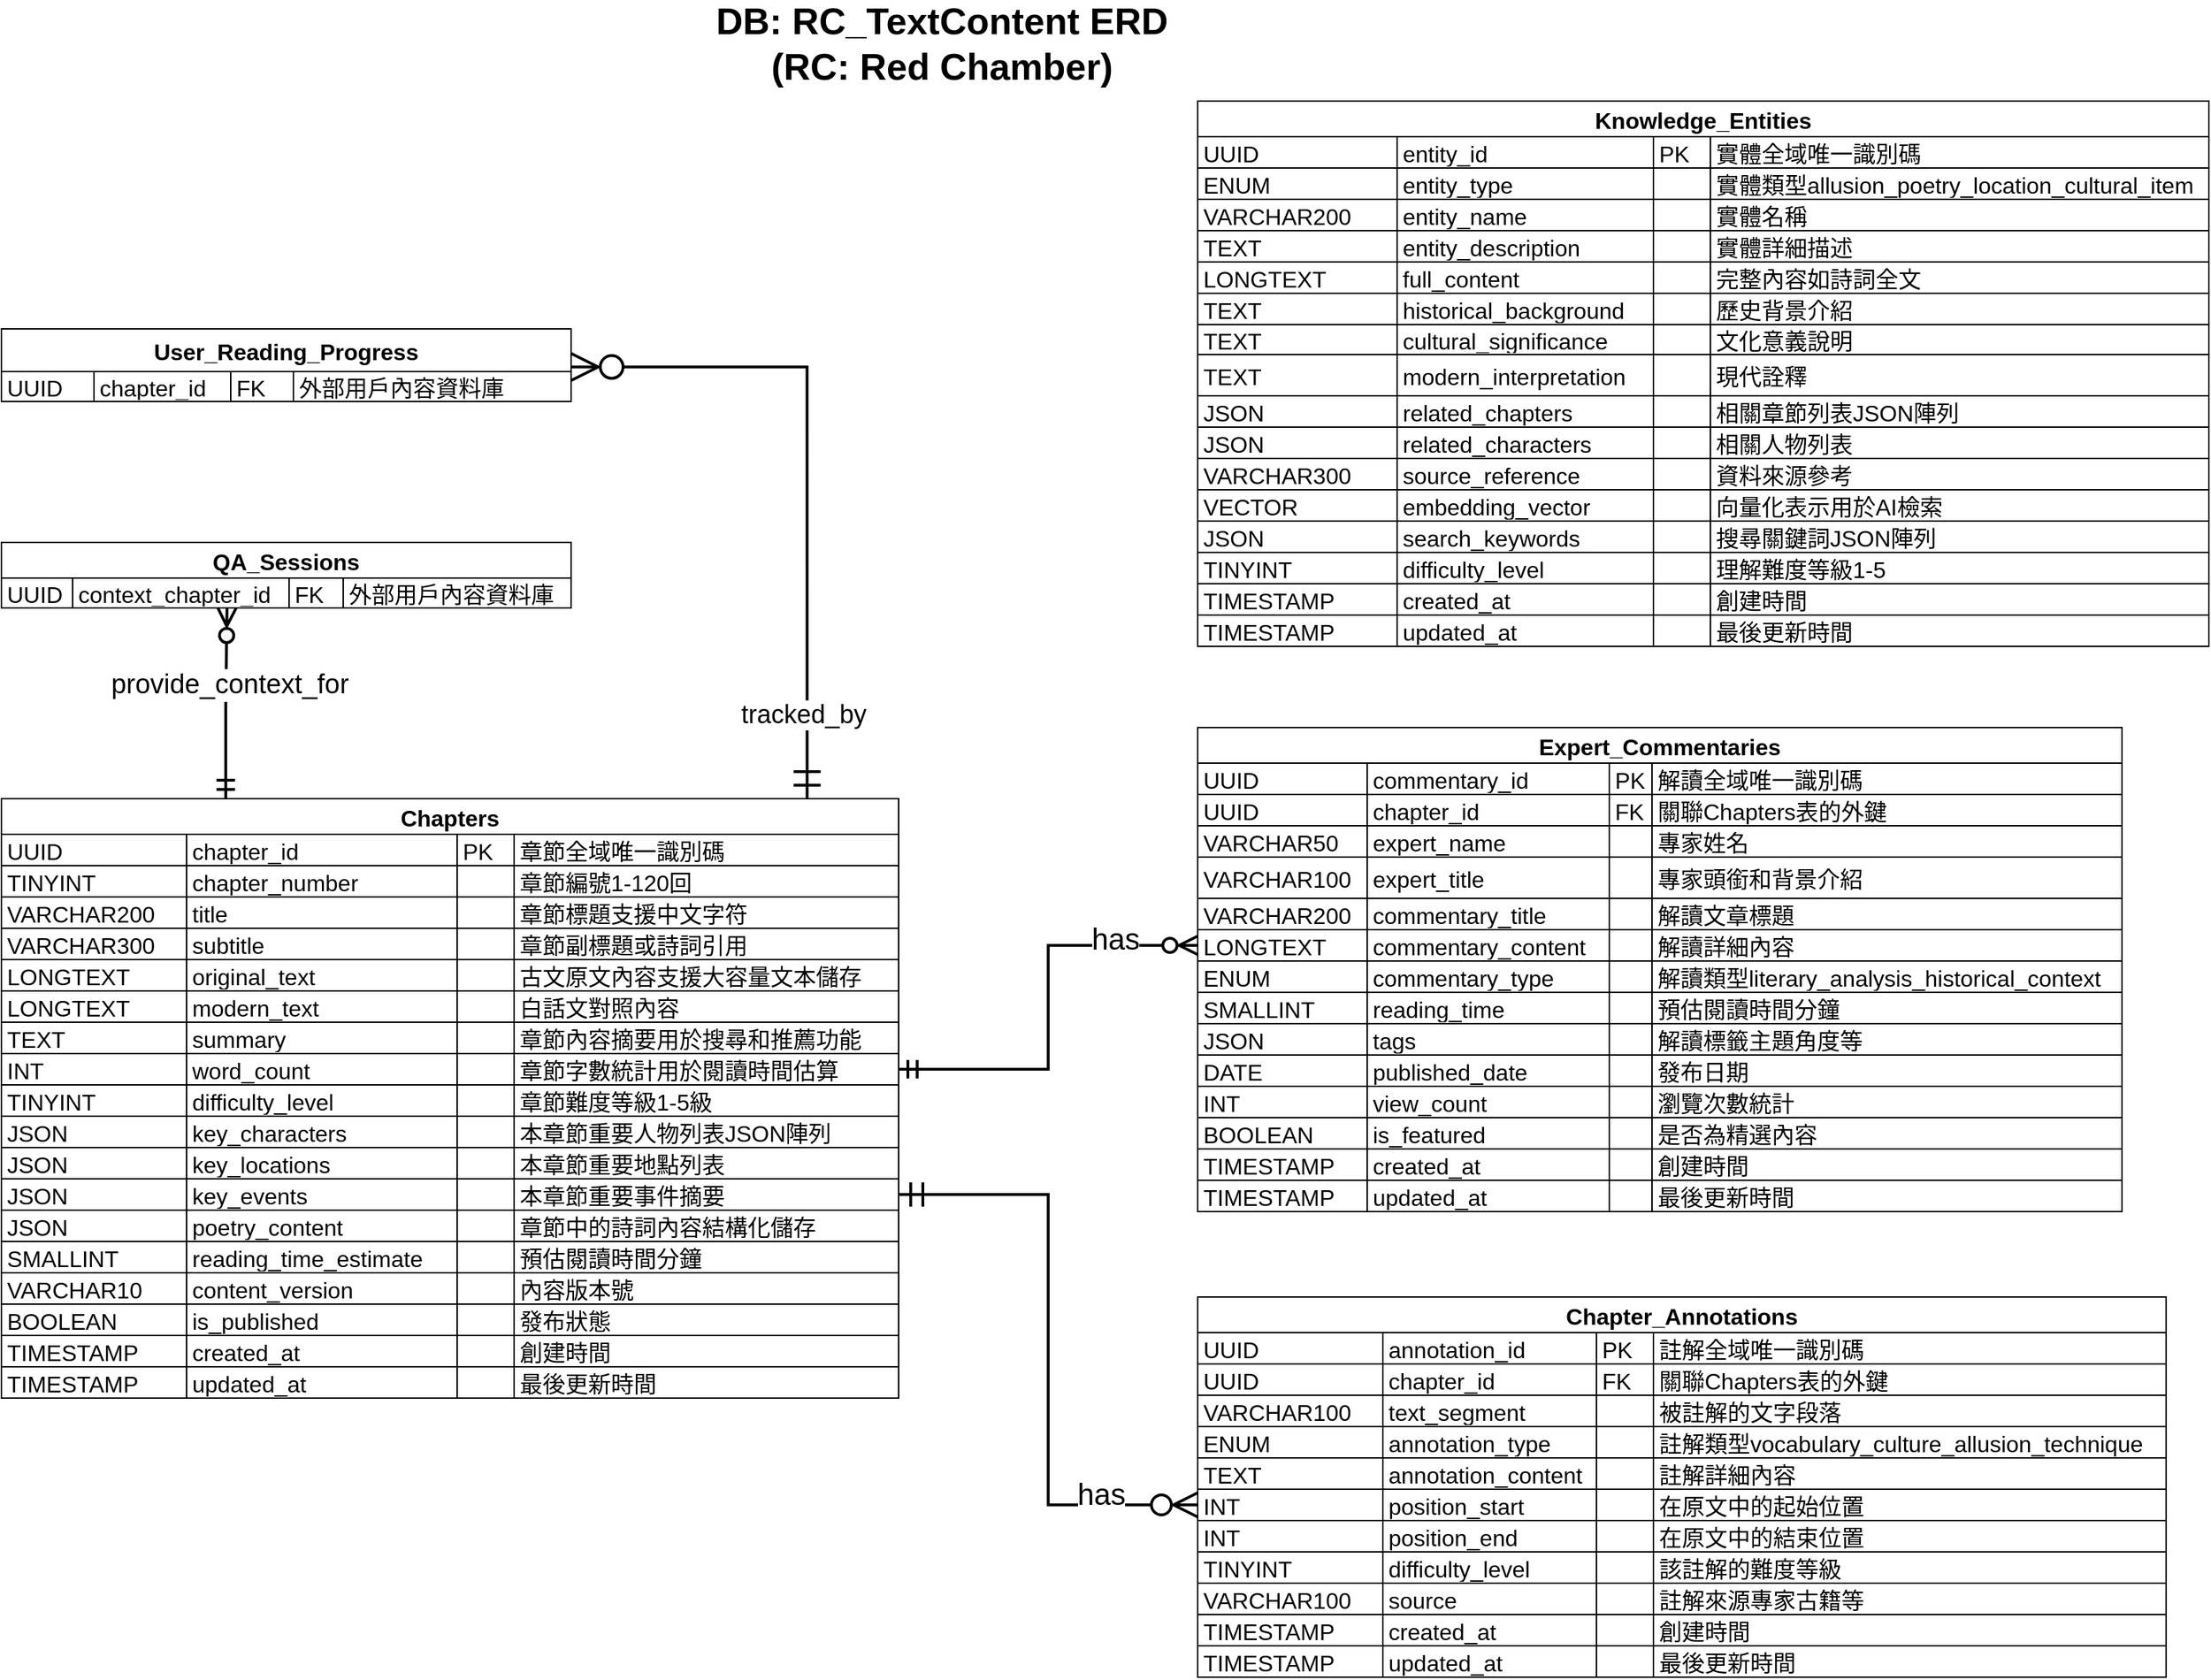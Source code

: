 <mxfile version="24.7.17">
  <diagram name="Page-1" id="VvSLNmOWq_NDVyclSQiP">
    <mxGraphModel dx="2072" dy="2383" grid="1" gridSize="10" guides="1" tooltips="1" connect="1" arrows="1" fold="1" page="1" pageScale="1" pageWidth="827" pageHeight="1169" math="0" shadow="0">
      <root>
        <mxCell id="0" />
        <mxCell id="1" parent="0" />
        <mxCell id="Z8e73yUXr1JmTa70byTX-66" style="edgeStyle=orthogonalEdgeStyle;rounded=0;orthogonalLoop=1;jettySize=auto;html=1;exitX=0.25;exitY=0;exitDx=0;exitDy=0;entryX=0.396;entryY=0.993;entryDx=0;entryDy=0;entryPerimeter=0;strokeWidth=2;startArrow=ERmandOne;startFill=0;endArrow=ERzeroToMany;endFill=0;endSize=10;startSize=10;" edge="1" parent="1" source="x020c6dcNXEz6qMqiTW4-1" target="x020c6dcNXEz6qMqiTW4-247">
          <mxGeometry relative="1" as="geometry">
            <mxPoint x="897.471" y="400" as="targetPoint" />
          </mxGeometry>
        </mxCell>
        <mxCell id="x020c6dcNXEz6qMqiTW4-1" value="Chapters" style="shape=table;startSize=25;container=1;collapsible=0;childLayout=tableLayout;fixedRows=1;rowLines=1;fontStyle=1;align=center;resizeLast=1;fontSize=16;" parent="1" vertex="1">
          <mxGeometry x="740" y="530" width="630" height="421" as="geometry" />
        </mxCell>
        <mxCell id="x020c6dcNXEz6qMqiTW4-2" style="shape=tableRow;horizontal=0;startSize=0;swimlaneHead=0;swimlaneBody=0;fillColor=none;collapsible=0;dropTarget=0;points=[[0,0.5],[1,0.5]];portConstraint=eastwest;top=0;left=0;right=0;bottom=0;fontSize=16;" parent="x020c6dcNXEz6qMqiTW4-1" vertex="1">
          <mxGeometry y="25" width="630" height="22" as="geometry" />
        </mxCell>
        <mxCell id="x020c6dcNXEz6qMqiTW4-3" value="UUID" style="shape=partialRectangle;connectable=0;fillColor=none;top=0;left=0;bottom=0;right=0;align=left;spacingLeft=2;overflow=hidden;fontSize=16;" parent="x020c6dcNXEz6qMqiTW4-2" vertex="1">
          <mxGeometry width="130" height="22" as="geometry">
            <mxRectangle width="130" height="22" as="alternateBounds" />
          </mxGeometry>
        </mxCell>
        <mxCell id="x020c6dcNXEz6qMqiTW4-4" value="chapter_id" style="shape=partialRectangle;connectable=0;fillColor=none;top=0;left=0;bottom=0;right=0;align=left;spacingLeft=2;overflow=hidden;fontSize=16;" parent="x020c6dcNXEz6qMqiTW4-2" vertex="1">
          <mxGeometry x="130" width="190" height="22" as="geometry">
            <mxRectangle width="190" height="22" as="alternateBounds" />
          </mxGeometry>
        </mxCell>
        <mxCell id="Z8e73yUXr1JmTa70byTX-17" value="PK" style="shape=partialRectangle;connectable=0;fillColor=none;top=0;left=0;bottom=0;right=0;align=left;spacingLeft=2;overflow=hidden;fontSize=16;" vertex="1" parent="x020c6dcNXEz6qMqiTW4-2">
          <mxGeometry x="320" width="40" height="22" as="geometry">
            <mxRectangle width="40" height="22" as="alternateBounds" />
          </mxGeometry>
        </mxCell>
        <mxCell id="x020c6dcNXEz6qMqiTW4-5" value="章節全域唯一識別碼" style="shape=partialRectangle;connectable=0;fillColor=none;top=0;left=0;bottom=0;right=0;align=left;spacingLeft=2;overflow=hidden;fontSize=16;" parent="x020c6dcNXEz6qMqiTW4-2" vertex="1">
          <mxGeometry x="360" width="270" height="22" as="geometry">
            <mxRectangle width="270" height="22" as="alternateBounds" />
          </mxGeometry>
        </mxCell>
        <mxCell id="x020c6dcNXEz6qMqiTW4-6" style="shape=tableRow;horizontal=0;startSize=0;swimlaneHead=0;swimlaneBody=0;fillColor=none;collapsible=0;dropTarget=0;points=[[0,0.5],[1,0.5]];portConstraint=eastwest;top=0;left=0;right=0;bottom=0;fontSize=16;" parent="x020c6dcNXEz6qMqiTW4-1" vertex="1">
          <mxGeometry y="47" width="630" height="22" as="geometry" />
        </mxCell>
        <mxCell id="x020c6dcNXEz6qMqiTW4-7" value="TINYINT" style="shape=partialRectangle;connectable=0;fillColor=none;top=0;left=0;bottom=0;right=0;align=left;spacingLeft=2;overflow=hidden;fontSize=16;" parent="x020c6dcNXEz6qMqiTW4-6" vertex="1">
          <mxGeometry width="130" height="22" as="geometry">
            <mxRectangle width="130" height="22" as="alternateBounds" />
          </mxGeometry>
        </mxCell>
        <mxCell id="x020c6dcNXEz6qMqiTW4-8" value="chapter_number" style="shape=partialRectangle;connectable=0;fillColor=none;top=0;left=0;bottom=0;right=0;align=left;spacingLeft=2;overflow=hidden;fontSize=16;" parent="x020c6dcNXEz6qMqiTW4-6" vertex="1">
          <mxGeometry x="130" width="190" height="22" as="geometry">
            <mxRectangle width="190" height="22" as="alternateBounds" />
          </mxGeometry>
        </mxCell>
        <mxCell id="Z8e73yUXr1JmTa70byTX-18" style="shape=partialRectangle;connectable=0;fillColor=none;top=0;left=0;bottom=0;right=0;align=left;spacingLeft=2;overflow=hidden;fontSize=16;" vertex="1" parent="x020c6dcNXEz6qMqiTW4-6">
          <mxGeometry x="320" width="40" height="22" as="geometry">
            <mxRectangle width="40" height="22" as="alternateBounds" />
          </mxGeometry>
        </mxCell>
        <mxCell id="x020c6dcNXEz6qMqiTW4-9" value="章節編號1-120回" style="shape=partialRectangle;connectable=0;fillColor=none;top=0;left=0;bottom=0;right=0;align=left;spacingLeft=2;overflow=hidden;fontSize=16;" parent="x020c6dcNXEz6qMqiTW4-6" vertex="1">
          <mxGeometry x="360" width="270" height="22" as="geometry">
            <mxRectangle width="270" height="22" as="alternateBounds" />
          </mxGeometry>
        </mxCell>
        <mxCell id="x020c6dcNXEz6qMqiTW4-10" style="shape=tableRow;horizontal=0;startSize=0;swimlaneHead=0;swimlaneBody=0;fillColor=none;collapsible=0;dropTarget=0;points=[[0,0.5],[1,0.5]];portConstraint=eastwest;top=0;left=0;right=0;bottom=0;fontSize=16;" parent="x020c6dcNXEz6qMqiTW4-1" vertex="1">
          <mxGeometry y="69" width="630" height="22" as="geometry" />
        </mxCell>
        <mxCell id="x020c6dcNXEz6qMqiTW4-11" value="VARCHAR200" style="shape=partialRectangle;connectable=0;fillColor=none;top=0;left=0;bottom=0;right=0;align=left;spacingLeft=2;overflow=hidden;fontSize=16;" parent="x020c6dcNXEz6qMqiTW4-10" vertex="1">
          <mxGeometry width="130" height="22" as="geometry">
            <mxRectangle width="130" height="22" as="alternateBounds" />
          </mxGeometry>
        </mxCell>
        <mxCell id="x020c6dcNXEz6qMqiTW4-12" value="title" style="shape=partialRectangle;connectable=0;fillColor=none;top=0;left=0;bottom=0;right=0;align=left;spacingLeft=2;overflow=hidden;fontSize=16;" parent="x020c6dcNXEz6qMqiTW4-10" vertex="1">
          <mxGeometry x="130" width="190" height="22" as="geometry">
            <mxRectangle width="190" height="22" as="alternateBounds" />
          </mxGeometry>
        </mxCell>
        <mxCell id="Z8e73yUXr1JmTa70byTX-19" style="shape=partialRectangle;connectable=0;fillColor=none;top=0;left=0;bottom=0;right=0;align=left;spacingLeft=2;overflow=hidden;fontSize=16;" vertex="1" parent="x020c6dcNXEz6qMqiTW4-10">
          <mxGeometry x="320" width="40" height="22" as="geometry">
            <mxRectangle width="40" height="22" as="alternateBounds" />
          </mxGeometry>
        </mxCell>
        <mxCell id="x020c6dcNXEz6qMqiTW4-13" value="章節標題支援中文字符" style="shape=partialRectangle;connectable=0;fillColor=none;top=0;left=0;bottom=0;right=0;align=left;spacingLeft=2;overflow=hidden;fontSize=16;" parent="x020c6dcNXEz6qMqiTW4-10" vertex="1">
          <mxGeometry x="360" width="270" height="22" as="geometry">
            <mxRectangle width="270" height="22" as="alternateBounds" />
          </mxGeometry>
        </mxCell>
        <mxCell id="x020c6dcNXEz6qMqiTW4-14" style="shape=tableRow;horizontal=0;startSize=0;swimlaneHead=0;swimlaneBody=0;fillColor=none;collapsible=0;dropTarget=0;points=[[0,0.5],[1,0.5]];portConstraint=eastwest;top=0;left=0;right=0;bottom=0;fontSize=16;" parent="x020c6dcNXEz6qMqiTW4-1" vertex="1">
          <mxGeometry y="91" width="630" height="22" as="geometry" />
        </mxCell>
        <mxCell id="x020c6dcNXEz6qMqiTW4-15" value="VARCHAR300" style="shape=partialRectangle;connectable=0;fillColor=none;top=0;left=0;bottom=0;right=0;align=left;spacingLeft=2;overflow=hidden;fontSize=16;" parent="x020c6dcNXEz6qMqiTW4-14" vertex="1">
          <mxGeometry width="130" height="22" as="geometry">
            <mxRectangle width="130" height="22" as="alternateBounds" />
          </mxGeometry>
        </mxCell>
        <mxCell id="x020c6dcNXEz6qMqiTW4-16" value="subtitle" style="shape=partialRectangle;connectable=0;fillColor=none;top=0;left=0;bottom=0;right=0;align=left;spacingLeft=2;overflow=hidden;fontSize=16;" parent="x020c6dcNXEz6qMqiTW4-14" vertex="1">
          <mxGeometry x="130" width="190" height="22" as="geometry">
            <mxRectangle width="190" height="22" as="alternateBounds" />
          </mxGeometry>
        </mxCell>
        <mxCell id="Z8e73yUXr1JmTa70byTX-20" style="shape=partialRectangle;connectable=0;fillColor=none;top=0;left=0;bottom=0;right=0;align=left;spacingLeft=2;overflow=hidden;fontSize=16;" vertex="1" parent="x020c6dcNXEz6qMqiTW4-14">
          <mxGeometry x="320" width="40" height="22" as="geometry">
            <mxRectangle width="40" height="22" as="alternateBounds" />
          </mxGeometry>
        </mxCell>
        <mxCell id="x020c6dcNXEz6qMqiTW4-17" value="章節副標題或詩詞引用" style="shape=partialRectangle;connectable=0;fillColor=none;top=0;left=0;bottom=0;right=0;align=left;spacingLeft=2;overflow=hidden;fontSize=16;" parent="x020c6dcNXEz6qMqiTW4-14" vertex="1">
          <mxGeometry x="360" width="270" height="22" as="geometry">
            <mxRectangle width="270" height="22" as="alternateBounds" />
          </mxGeometry>
        </mxCell>
        <mxCell id="x020c6dcNXEz6qMqiTW4-18" style="shape=tableRow;horizontal=0;startSize=0;swimlaneHead=0;swimlaneBody=0;fillColor=none;collapsible=0;dropTarget=0;points=[[0,0.5],[1,0.5]];portConstraint=eastwest;top=0;left=0;right=0;bottom=0;fontSize=16;" parent="x020c6dcNXEz6qMqiTW4-1" vertex="1">
          <mxGeometry y="113" width="630" height="22" as="geometry" />
        </mxCell>
        <mxCell id="x020c6dcNXEz6qMqiTW4-19" value="LONGTEXT" style="shape=partialRectangle;connectable=0;fillColor=none;top=0;left=0;bottom=0;right=0;align=left;spacingLeft=2;overflow=hidden;fontSize=16;" parent="x020c6dcNXEz6qMqiTW4-18" vertex="1">
          <mxGeometry width="130" height="22" as="geometry">
            <mxRectangle width="130" height="22" as="alternateBounds" />
          </mxGeometry>
        </mxCell>
        <mxCell id="x020c6dcNXEz6qMqiTW4-20" value="original_text" style="shape=partialRectangle;connectable=0;fillColor=none;top=0;left=0;bottom=0;right=0;align=left;spacingLeft=2;overflow=hidden;fontSize=16;" parent="x020c6dcNXEz6qMqiTW4-18" vertex="1">
          <mxGeometry x="130" width="190" height="22" as="geometry">
            <mxRectangle width="190" height="22" as="alternateBounds" />
          </mxGeometry>
        </mxCell>
        <mxCell id="Z8e73yUXr1JmTa70byTX-21" style="shape=partialRectangle;connectable=0;fillColor=none;top=0;left=0;bottom=0;right=0;align=left;spacingLeft=2;overflow=hidden;fontSize=16;" vertex="1" parent="x020c6dcNXEz6qMqiTW4-18">
          <mxGeometry x="320" width="40" height="22" as="geometry">
            <mxRectangle width="40" height="22" as="alternateBounds" />
          </mxGeometry>
        </mxCell>
        <mxCell id="x020c6dcNXEz6qMqiTW4-21" value="古文原文內容支援大容量文本儲存" style="shape=partialRectangle;connectable=0;fillColor=none;top=0;left=0;bottom=0;right=0;align=left;spacingLeft=2;overflow=hidden;fontSize=16;" parent="x020c6dcNXEz6qMqiTW4-18" vertex="1">
          <mxGeometry x="360" width="270" height="22" as="geometry">
            <mxRectangle width="270" height="22" as="alternateBounds" />
          </mxGeometry>
        </mxCell>
        <mxCell id="x020c6dcNXEz6qMqiTW4-22" style="shape=tableRow;horizontal=0;startSize=0;swimlaneHead=0;swimlaneBody=0;fillColor=none;collapsible=0;dropTarget=0;points=[[0,0.5],[1,0.5]];portConstraint=eastwest;top=0;left=0;right=0;bottom=0;fontSize=16;" parent="x020c6dcNXEz6qMqiTW4-1" vertex="1">
          <mxGeometry y="135" width="630" height="22" as="geometry" />
        </mxCell>
        <mxCell id="x020c6dcNXEz6qMqiTW4-23" value="LONGTEXT" style="shape=partialRectangle;connectable=0;fillColor=none;top=0;left=0;bottom=0;right=0;align=left;spacingLeft=2;overflow=hidden;fontSize=16;" parent="x020c6dcNXEz6qMqiTW4-22" vertex="1">
          <mxGeometry width="130" height="22" as="geometry">
            <mxRectangle width="130" height="22" as="alternateBounds" />
          </mxGeometry>
        </mxCell>
        <mxCell id="x020c6dcNXEz6qMqiTW4-24" value="modern_text" style="shape=partialRectangle;connectable=0;fillColor=none;top=0;left=0;bottom=0;right=0;align=left;spacingLeft=2;overflow=hidden;fontSize=16;" parent="x020c6dcNXEz6qMqiTW4-22" vertex="1">
          <mxGeometry x="130" width="190" height="22" as="geometry">
            <mxRectangle width="190" height="22" as="alternateBounds" />
          </mxGeometry>
        </mxCell>
        <mxCell id="Z8e73yUXr1JmTa70byTX-22" style="shape=partialRectangle;connectable=0;fillColor=none;top=0;left=0;bottom=0;right=0;align=left;spacingLeft=2;overflow=hidden;fontSize=16;" vertex="1" parent="x020c6dcNXEz6qMqiTW4-22">
          <mxGeometry x="320" width="40" height="22" as="geometry">
            <mxRectangle width="40" height="22" as="alternateBounds" />
          </mxGeometry>
        </mxCell>
        <mxCell id="x020c6dcNXEz6qMqiTW4-25" value="白話文對照內容" style="shape=partialRectangle;connectable=0;fillColor=none;top=0;left=0;bottom=0;right=0;align=left;spacingLeft=2;overflow=hidden;fontSize=16;" parent="x020c6dcNXEz6qMqiTW4-22" vertex="1">
          <mxGeometry x="360" width="270" height="22" as="geometry">
            <mxRectangle width="270" height="22" as="alternateBounds" />
          </mxGeometry>
        </mxCell>
        <mxCell id="x020c6dcNXEz6qMqiTW4-26" style="shape=tableRow;horizontal=0;startSize=0;swimlaneHead=0;swimlaneBody=0;fillColor=none;collapsible=0;dropTarget=0;points=[[0,0.5],[1,0.5]];portConstraint=eastwest;top=0;left=0;right=0;bottom=0;fontSize=16;" parent="x020c6dcNXEz6qMqiTW4-1" vertex="1">
          <mxGeometry y="157" width="630" height="22" as="geometry" />
        </mxCell>
        <mxCell id="x020c6dcNXEz6qMqiTW4-27" value="TEXT" style="shape=partialRectangle;connectable=0;fillColor=none;top=0;left=0;bottom=0;right=0;align=left;spacingLeft=2;overflow=hidden;fontSize=16;" parent="x020c6dcNXEz6qMqiTW4-26" vertex="1">
          <mxGeometry width="130" height="22" as="geometry">
            <mxRectangle width="130" height="22" as="alternateBounds" />
          </mxGeometry>
        </mxCell>
        <mxCell id="x020c6dcNXEz6qMqiTW4-28" value="summary" style="shape=partialRectangle;connectable=0;fillColor=none;top=0;left=0;bottom=0;right=0;align=left;spacingLeft=2;overflow=hidden;fontSize=16;" parent="x020c6dcNXEz6qMqiTW4-26" vertex="1">
          <mxGeometry x="130" width="190" height="22" as="geometry">
            <mxRectangle width="190" height="22" as="alternateBounds" />
          </mxGeometry>
        </mxCell>
        <mxCell id="Z8e73yUXr1JmTa70byTX-23" style="shape=partialRectangle;connectable=0;fillColor=none;top=0;left=0;bottom=0;right=0;align=left;spacingLeft=2;overflow=hidden;fontSize=16;" vertex="1" parent="x020c6dcNXEz6qMqiTW4-26">
          <mxGeometry x="320" width="40" height="22" as="geometry">
            <mxRectangle width="40" height="22" as="alternateBounds" />
          </mxGeometry>
        </mxCell>
        <mxCell id="x020c6dcNXEz6qMqiTW4-29" value="章節內容摘要用於搜尋和推薦功能" style="shape=partialRectangle;connectable=0;fillColor=none;top=0;left=0;bottom=0;right=0;align=left;spacingLeft=2;overflow=hidden;fontSize=16;" parent="x020c6dcNXEz6qMqiTW4-26" vertex="1">
          <mxGeometry x="360" width="270" height="22" as="geometry">
            <mxRectangle width="270" height="22" as="alternateBounds" />
          </mxGeometry>
        </mxCell>
        <mxCell id="x020c6dcNXEz6qMqiTW4-30" style="shape=tableRow;horizontal=0;startSize=0;swimlaneHead=0;swimlaneBody=0;fillColor=none;collapsible=0;dropTarget=0;points=[[0,0.5],[1,0.5]];portConstraint=eastwest;top=0;left=0;right=0;bottom=0;fontSize=16;" parent="x020c6dcNXEz6qMqiTW4-1" vertex="1">
          <mxGeometry y="179" width="630" height="22" as="geometry" />
        </mxCell>
        <mxCell id="x020c6dcNXEz6qMqiTW4-31" value="INT" style="shape=partialRectangle;connectable=0;fillColor=none;top=0;left=0;bottom=0;right=0;align=left;spacingLeft=2;overflow=hidden;fontSize=16;" parent="x020c6dcNXEz6qMqiTW4-30" vertex="1">
          <mxGeometry width="130" height="22" as="geometry">
            <mxRectangle width="130" height="22" as="alternateBounds" />
          </mxGeometry>
        </mxCell>
        <mxCell id="x020c6dcNXEz6qMqiTW4-32" value="word_count" style="shape=partialRectangle;connectable=0;fillColor=none;top=0;left=0;bottom=0;right=0;align=left;spacingLeft=2;overflow=hidden;fontSize=16;" parent="x020c6dcNXEz6qMqiTW4-30" vertex="1">
          <mxGeometry x="130" width="190" height="22" as="geometry">
            <mxRectangle width="190" height="22" as="alternateBounds" />
          </mxGeometry>
        </mxCell>
        <mxCell id="Z8e73yUXr1JmTa70byTX-24" style="shape=partialRectangle;connectable=0;fillColor=none;top=0;left=0;bottom=0;right=0;align=left;spacingLeft=2;overflow=hidden;fontSize=16;" vertex="1" parent="x020c6dcNXEz6qMqiTW4-30">
          <mxGeometry x="320" width="40" height="22" as="geometry">
            <mxRectangle width="40" height="22" as="alternateBounds" />
          </mxGeometry>
        </mxCell>
        <mxCell id="x020c6dcNXEz6qMqiTW4-33" value="章節字數統計用於閱讀時間估算" style="shape=partialRectangle;connectable=0;fillColor=none;top=0;left=0;bottom=0;right=0;align=left;spacingLeft=2;overflow=hidden;fontSize=16;" parent="x020c6dcNXEz6qMqiTW4-30" vertex="1">
          <mxGeometry x="360" width="270" height="22" as="geometry">
            <mxRectangle width="270" height="22" as="alternateBounds" />
          </mxGeometry>
        </mxCell>
        <mxCell id="x020c6dcNXEz6qMqiTW4-34" style="shape=tableRow;horizontal=0;startSize=0;swimlaneHead=0;swimlaneBody=0;fillColor=none;collapsible=0;dropTarget=0;points=[[0,0.5],[1,0.5]];portConstraint=eastwest;top=0;left=0;right=0;bottom=0;fontSize=16;" parent="x020c6dcNXEz6qMqiTW4-1" vertex="1">
          <mxGeometry y="201" width="630" height="22" as="geometry" />
        </mxCell>
        <mxCell id="x020c6dcNXEz6qMqiTW4-35" value="TINYINT" style="shape=partialRectangle;connectable=0;fillColor=none;top=0;left=0;bottom=0;right=0;align=left;spacingLeft=2;overflow=hidden;fontSize=16;" parent="x020c6dcNXEz6qMqiTW4-34" vertex="1">
          <mxGeometry width="130" height="22" as="geometry">
            <mxRectangle width="130" height="22" as="alternateBounds" />
          </mxGeometry>
        </mxCell>
        <mxCell id="x020c6dcNXEz6qMqiTW4-36" value="difficulty_level" style="shape=partialRectangle;connectable=0;fillColor=none;top=0;left=0;bottom=0;right=0;align=left;spacingLeft=2;overflow=hidden;fontSize=16;" parent="x020c6dcNXEz6qMqiTW4-34" vertex="1">
          <mxGeometry x="130" width="190" height="22" as="geometry">
            <mxRectangle width="190" height="22" as="alternateBounds" />
          </mxGeometry>
        </mxCell>
        <mxCell id="Z8e73yUXr1JmTa70byTX-25" style="shape=partialRectangle;connectable=0;fillColor=none;top=0;left=0;bottom=0;right=0;align=left;spacingLeft=2;overflow=hidden;fontSize=16;" vertex="1" parent="x020c6dcNXEz6qMqiTW4-34">
          <mxGeometry x="320" width="40" height="22" as="geometry">
            <mxRectangle width="40" height="22" as="alternateBounds" />
          </mxGeometry>
        </mxCell>
        <mxCell id="x020c6dcNXEz6qMqiTW4-37" value="章節難度等級1-5級" style="shape=partialRectangle;connectable=0;fillColor=none;top=0;left=0;bottom=0;right=0;align=left;spacingLeft=2;overflow=hidden;fontSize=16;" parent="x020c6dcNXEz6qMqiTW4-34" vertex="1">
          <mxGeometry x="360" width="270" height="22" as="geometry">
            <mxRectangle width="270" height="22" as="alternateBounds" />
          </mxGeometry>
        </mxCell>
        <mxCell id="x020c6dcNXEz6qMqiTW4-38" style="shape=tableRow;horizontal=0;startSize=0;swimlaneHead=0;swimlaneBody=0;fillColor=none;collapsible=0;dropTarget=0;points=[[0,0.5],[1,0.5]];portConstraint=eastwest;top=0;left=0;right=0;bottom=0;fontSize=16;" parent="x020c6dcNXEz6qMqiTW4-1" vertex="1">
          <mxGeometry y="223" width="630" height="22" as="geometry" />
        </mxCell>
        <mxCell id="x020c6dcNXEz6qMqiTW4-39" value="JSON" style="shape=partialRectangle;connectable=0;fillColor=none;top=0;left=0;bottom=0;right=0;align=left;spacingLeft=2;overflow=hidden;fontSize=16;" parent="x020c6dcNXEz6qMqiTW4-38" vertex="1">
          <mxGeometry width="130" height="22" as="geometry">
            <mxRectangle width="130" height="22" as="alternateBounds" />
          </mxGeometry>
        </mxCell>
        <mxCell id="x020c6dcNXEz6qMqiTW4-40" value="key_characters" style="shape=partialRectangle;connectable=0;fillColor=none;top=0;left=0;bottom=0;right=0;align=left;spacingLeft=2;overflow=hidden;fontSize=16;" parent="x020c6dcNXEz6qMqiTW4-38" vertex="1">
          <mxGeometry x="130" width="190" height="22" as="geometry">
            <mxRectangle width="190" height="22" as="alternateBounds" />
          </mxGeometry>
        </mxCell>
        <mxCell id="Z8e73yUXr1JmTa70byTX-26" style="shape=partialRectangle;connectable=0;fillColor=none;top=0;left=0;bottom=0;right=0;align=left;spacingLeft=2;overflow=hidden;fontSize=16;" vertex="1" parent="x020c6dcNXEz6qMqiTW4-38">
          <mxGeometry x="320" width="40" height="22" as="geometry">
            <mxRectangle width="40" height="22" as="alternateBounds" />
          </mxGeometry>
        </mxCell>
        <mxCell id="x020c6dcNXEz6qMqiTW4-41" value="本章節重要人物列表JSON陣列" style="shape=partialRectangle;connectable=0;fillColor=none;top=0;left=0;bottom=0;right=0;align=left;spacingLeft=2;overflow=hidden;fontSize=16;" parent="x020c6dcNXEz6qMqiTW4-38" vertex="1">
          <mxGeometry x="360" width="270" height="22" as="geometry">
            <mxRectangle width="270" height="22" as="alternateBounds" />
          </mxGeometry>
        </mxCell>
        <mxCell id="x020c6dcNXEz6qMqiTW4-42" style="shape=tableRow;horizontal=0;startSize=0;swimlaneHead=0;swimlaneBody=0;fillColor=none;collapsible=0;dropTarget=0;points=[[0,0.5],[1,0.5]];portConstraint=eastwest;top=0;left=0;right=0;bottom=0;fontSize=16;" parent="x020c6dcNXEz6qMqiTW4-1" vertex="1">
          <mxGeometry y="245" width="630" height="22" as="geometry" />
        </mxCell>
        <mxCell id="x020c6dcNXEz6qMqiTW4-43" value="JSON" style="shape=partialRectangle;connectable=0;fillColor=none;top=0;left=0;bottom=0;right=0;align=left;spacingLeft=2;overflow=hidden;fontSize=16;" parent="x020c6dcNXEz6qMqiTW4-42" vertex="1">
          <mxGeometry width="130" height="22" as="geometry">
            <mxRectangle width="130" height="22" as="alternateBounds" />
          </mxGeometry>
        </mxCell>
        <mxCell id="x020c6dcNXEz6qMqiTW4-44" value="key_locations" style="shape=partialRectangle;connectable=0;fillColor=none;top=0;left=0;bottom=0;right=0;align=left;spacingLeft=2;overflow=hidden;fontSize=16;" parent="x020c6dcNXEz6qMqiTW4-42" vertex="1">
          <mxGeometry x="130" width="190" height="22" as="geometry">
            <mxRectangle width="190" height="22" as="alternateBounds" />
          </mxGeometry>
        </mxCell>
        <mxCell id="Z8e73yUXr1JmTa70byTX-27" style="shape=partialRectangle;connectable=0;fillColor=none;top=0;left=0;bottom=0;right=0;align=left;spacingLeft=2;overflow=hidden;fontSize=16;" vertex="1" parent="x020c6dcNXEz6qMqiTW4-42">
          <mxGeometry x="320" width="40" height="22" as="geometry">
            <mxRectangle width="40" height="22" as="alternateBounds" />
          </mxGeometry>
        </mxCell>
        <mxCell id="x020c6dcNXEz6qMqiTW4-45" value="本章節重要地點列表" style="shape=partialRectangle;connectable=0;fillColor=none;top=0;left=0;bottom=0;right=0;align=left;spacingLeft=2;overflow=hidden;fontSize=16;" parent="x020c6dcNXEz6qMqiTW4-42" vertex="1">
          <mxGeometry x="360" width="270" height="22" as="geometry">
            <mxRectangle width="270" height="22" as="alternateBounds" />
          </mxGeometry>
        </mxCell>
        <mxCell id="x020c6dcNXEz6qMqiTW4-46" style="shape=tableRow;horizontal=0;startSize=0;swimlaneHead=0;swimlaneBody=0;fillColor=none;collapsible=0;dropTarget=0;points=[[0,0.5],[1,0.5]];portConstraint=eastwest;top=0;left=0;right=0;bottom=0;fontSize=16;" parent="x020c6dcNXEz6qMqiTW4-1" vertex="1">
          <mxGeometry y="267" width="630" height="22" as="geometry" />
        </mxCell>
        <mxCell id="x020c6dcNXEz6qMqiTW4-47" value="JSON" style="shape=partialRectangle;connectable=0;fillColor=none;top=0;left=0;bottom=0;right=0;align=left;spacingLeft=2;overflow=hidden;fontSize=16;" parent="x020c6dcNXEz6qMqiTW4-46" vertex="1">
          <mxGeometry width="130" height="22" as="geometry">
            <mxRectangle width="130" height="22" as="alternateBounds" />
          </mxGeometry>
        </mxCell>
        <mxCell id="x020c6dcNXEz6qMqiTW4-48" value="key_events" style="shape=partialRectangle;connectable=0;fillColor=none;top=0;left=0;bottom=0;right=0;align=left;spacingLeft=2;overflow=hidden;fontSize=16;" parent="x020c6dcNXEz6qMqiTW4-46" vertex="1">
          <mxGeometry x="130" width="190" height="22" as="geometry">
            <mxRectangle width="190" height="22" as="alternateBounds" />
          </mxGeometry>
        </mxCell>
        <mxCell id="Z8e73yUXr1JmTa70byTX-28" style="shape=partialRectangle;connectable=0;fillColor=none;top=0;left=0;bottom=0;right=0;align=left;spacingLeft=2;overflow=hidden;fontSize=16;" vertex="1" parent="x020c6dcNXEz6qMqiTW4-46">
          <mxGeometry x="320" width="40" height="22" as="geometry">
            <mxRectangle width="40" height="22" as="alternateBounds" />
          </mxGeometry>
        </mxCell>
        <mxCell id="x020c6dcNXEz6qMqiTW4-49" value="本章節重要事件摘要" style="shape=partialRectangle;connectable=0;fillColor=none;top=0;left=0;bottom=0;right=0;align=left;spacingLeft=2;overflow=hidden;fontSize=16;" parent="x020c6dcNXEz6qMqiTW4-46" vertex="1">
          <mxGeometry x="360" width="270" height="22" as="geometry">
            <mxRectangle width="270" height="22" as="alternateBounds" />
          </mxGeometry>
        </mxCell>
        <mxCell id="x020c6dcNXEz6qMqiTW4-50" style="shape=tableRow;horizontal=0;startSize=0;swimlaneHead=0;swimlaneBody=0;fillColor=none;collapsible=0;dropTarget=0;points=[[0,0.5],[1,0.5]];portConstraint=eastwest;top=0;left=0;right=0;bottom=0;fontSize=16;" parent="x020c6dcNXEz6qMqiTW4-1" vertex="1">
          <mxGeometry y="289" width="630" height="22" as="geometry" />
        </mxCell>
        <mxCell id="x020c6dcNXEz6qMqiTW4-51" value="JSON" style="shape=partialRectangle;connectable=0;fillColor=none;top=0;left=0;bottom=0;right=0;align=left;spacingLeft=2;overflow=hidden;fontSize=16;" parent="x020c6dcNXEz6qMqiTW4-50" vertex="1">
          <mxGeometry width="130" height="22" as="geometry">
            <mxRectangle width="130" height="22" as="alternateBounds" />
          </mxGeometry>
        </mxCell>
        <mxCell id="x020c6dcNXEz6qMqiTW4-52" value="poetry_content" style="shape=partialRectangle;connectable=0;fillColor=none;top=0;left=0;bottom=0;right=0;align=left;spacingLeft=2;overflow=hidden;fontSize=16;" parent="x020c6dcNXEz6qMqiTW4-50" vertex="1">
          <mxGeometry x="130" width="190" height="22" as="geometry">
            <mxRectangle width="190" height="22" as="alternateBounds" />
          </mxGeometry>
        </mxCell>
        <mxCell id="Z8e73yUXr1JmTa70byTX-29" style="shape=partialRectangle;connectable=0;fillColor=none;top=0;left=0;bottom=0;right=0;align=left;spacingLeft=2;overflow=hidden;fontSize=16;" vertex="1" parent="x020c6dcNXEz6qMqiTW4-50">
          <mxGeometry x="320" width="40" height="22" as="geometry">
            <mxRectangle width="40" height="22" as="alternateBounds" />
          </mxGeometry>
        </mxCell>
        <mxCell id="x020c6dcNXEz6qMqiTW4-53" value="章節中的詩詞內容結構化儲存" style="shape=partialRectangle;connectable=0;fillColor=none;top=0;left=0;bottom=0;right=0;align=left;spacingLeft=2;overflow=hidden;fontSize=16;" parent="x020c6dcNXEz6qMqiTW4-50" vertex="1">
          <mxGeometry x="360" width="270" height="22" as="geometry">
            <mxRectangle width="270" height="22" as="alternateBounds" />
          </mxGeometry>
        </mxCell>
        <mxCell id="x020c6dcNXEz6qMqiTW4-54" style="shape=tableRow;horizontal=0;startSize=0;swimlaneHead=0;swimlaneBody=0;fillColor=none;collapsible=0;dropTarget=0;points=[[0,0.5],[1,0.5]];portConstraint=eastwest;top=0;left=0;right=0;bottom=0;fontSize=16;" parent="x020c6dcNXEz6qMqiTW4-1" vertex="1">
          <mxGeometry y="311" width="630" height="22" as="geometry" />
        </mxCell>
        <mxCell id="x020c6dcNXEz6qMqiTW4-55" value="SMALLINT" style="shape=partialRectangle;connectable=0;fillColor=none;top=0;left=0;bottom=0;right=0;align=left;spacingLeft=2;overflow=hidden;fontSize=16;" parent="x020c6dcNXEz6qMqiTW4-54" vertex="1">
          <mxGeometry width="130" height="22" as="geometry">
            <mxRectangle width="130" height="22" as="alternateBounds" />
          </mxGeometry>
        </mxCell>
        <mxCell id="x020c6dcNXEz6qMqiTW4-56" value="reading_time_estimate" style="shape=partialRectangle;connectable=0;fillColor=none;top=0;left=0;bottom=0;right=0;align=left;spacingLeft=2;overflow=hidden;fontSize=16;" parent="x020c6dcNXEz6qMqiTW4-54" vertex="1">
          <mxGeometry x="130" width="190" height="22" as="geometry">
            <mxRectangle width="190" height="22" as="alternateBounds" />
          </mxGeometry>
        </mxCell>
        <mxCell id="Z8e73yUXr1JmTa70byTX-30" style="shape=partialRectangle;connectable=0;fillColor=none;top=0;left=0;bottom=0;right=0;align=left;spacingLeft=2;overflow=hidden;fontSize=16;" vertex="1" parent="x020c6dcNXEz6qMqiTW4-54">
          <mxGeometry x="320" width="40" height="22" as="geometry">
            <mxRectangle width="40" height="22" as="alternateBounds" />
          </mxGeometry>
        </mxCell>
        <mxCell id="x020c6dcNXEz6qMqiTW4-57" value="預估閱讀時間分鐘" style="shape=partialRectangle;connectable=0;fillColor=none;top=0;left=0;bottom=0;right=0;align=left;spacingLeft=2;overflow=hidden;fontSize=16;" parent="x020c6dcNXEz6qMqiTW4-54" vertex="1">
          <mxGeometry x="360" width="270" height="22" as="geometry">
            <mxRectangle width="270" height="22" as="alternateBounds" />
          </mxGeometry>
        </mxCell>
        <mxCell id="x020c6dcNXEz6qMqiTW4-58" style="shape=tableRow;horizontal=0;startSize=0;swimlaneHead=0;swimlaneBody=0;fillColor=none;collapsible=0;dropTarget=0;points=[[0,0.5],[1,0.5]];portConstraint=eastwest;top=0;left=0;right=0;bottom=0;fontSize=16;" parent="x020c6dcNXEz6qMqiTW4-1" vertex="1">
          <mxGeometry y="333" width="630" height="22" as="geometry" />
        </mxCell>
        <mxCell id="x020c6dcNXEz6qMqiTW4-59" value="VARCHAR10" style="shape=partialRectangle;connectable=0;fillColor=none;top=0;left=0;bottom=0;right=0;align=left;spacingLeft=2;overflow=hidden;fontSize=16;" parent="x020c6dcNXEz6qMqiTW4-58" vertex="1">
          <mxGeometry width="130" height="22" as="geometry">
            <mxRectangle width="130" height="22" as="alternateBounds" />
          </mxGeometry>
        </mxCell>
        <mxCell id="x020c6dcNXEz6qMqiTW4-60" value="content_version" style="shape=partialRectangle;connectable=0;fillColor=none;top=0;left=0;bottom=0;right=0;align=left;spacingLeft=2;overflow=hidden;fontSize=16;" parent="x020c6dcNXEz6qMqiTW4-58" vertex="1">
          <mxGeometry x="130" width="190" height="22" as="geometry">
            <mxRectangle width="190" height="22" as="alternateBounds" />
          </mxGeometry>
        </mxCell>
        <mxCell id="Z8e73yUXr1JmTa70byTX-31" style="shape=partialRectangle;connectable=0;fillColor=none;top=0;left=0;bottom=0;right=0;align=left;spacingLeft=2;overflow=hidden;fontSize=16;" vertex="1" parent="x020c6dcNXEz6qMqiTW4-58">
          <mxGeometry x="320" width="40" height="22" as="geometry">
            <mxRectangle width="40" height="22" as="alternateBounds" />
          </mxGeometry>
        </mxCell>
        <mxCell id="x020c6dcNXEz6qMqiTW4-61" value="內容版本號" style="shape=partialRectangle;connectable=0;fillColor=none;top=0;left=0;bottom=0;right=0;align=left;spacingLeft=2;overflow=hidden;fontSize=16;" parent="x020c6dcNXEz6qMqiTW4-58" vertex="1">
          <mxGeometry x="360" width="270" height="22" as="geometry">
            <mxRectangle width="270" height="22" as="alternateBounds" />
          </mxGeometry>
        </mxCell>
        <mxCell id="x020c6dcNXEz6qMqiTW4-62" style="shape=tableRow;horizontal=0;startSize=0;swimlaneHead=0;swimlaneBody=0;fillColor=none;collapsible=0;dropTarget=0;points=[[0,0.5],[1,0.5]];portConstraint=eastwest;top=0;left=0;right=0;bottom=0;fontSize=16;" parent="x020c6dcNXEz6qMqiTW4-1" vertex="1">
          <mxGeometry y="355" width="630" height="22" as="geometry" />
        </mxCell>
        <mxCell id="x020c6dcNXEz6qMqiTW4-63" value="BOOLEAN" style="shape=partialRectangle;connectable=0;fillColor=none;top=0;left=0;bottom=0;right=0;align=left;spacingLeft=2;overflow=hidden;fontSize=16;" parent="x020c6dcNXEz6qMqiTW4-62" vertex="1">
          <mxGeometry width="130" height="22" as="geometry">
            <mxRectangle width="130" height="22" as="alternateBounds" />
          </mxGeometry>
        </mxCell>
        <mxCell id="x020c6dcNXEz6qMqiTW4-64" value="is_published" style="shape=partialRectangle;connectable=0;fillColor=none;top=0;left=0;bottom=0;right=0;align=left;spacingLeft=2;overflow=hidden;fontSize=16;" parent="x020c6dcNXEz6qMqiTW4-62" vertex="1">
          <mxGeometry x="130" width="190" height="22" as="geometry">
            <mxRectangle width="190" height="22" as="alternateBounds" />
          </mxGeometry>
        </mxCell>
        <mxCell id="Z8e73yUXr1JmTa70byTX-32" style="shape=partialRectangle;connectable=0;fillColor=none;top=0;left=0;bottom=0;right=0;align=left;spacingLeft=2;overflow=hidden;fontSize=16;" vertex="1" parent="x020c6dcNXEz6qMqiTW4-62">
          <mxGeometry x="320" width="40" height="22" as="geometry">
            <mxRectangle width="40" height="22" as="alternateBounds" />
          </mxGeometry>
        </mxCell>
        <mxCell id="x020c6dcNXEz6qMqiTW4-65" value="發布狀態" style="shape=partialRectangle;connectable=0;fillColor=none;top=0;left=0;bottom=0;right=0;align=left;spacingLeft=2;overflow=hidden;fontSize=16;" parent="x020c6dcNXEz6qMqiTW4-62" vertex="1">
          <mxGeometry x="360" width="270" height="22" as="geometry">
            <mxRectangle width="270" height="22" as="alternateBounds" />
          </mxGeometry>
        </mxCell>
        <mxCell id="x020c6dcNXEz6qMqiTW4-66" style="shape=tableRow;horizontal=0;startSize=0;swimlaneHead=0;swimlaneBody=0;fillColor=none;collapsible=0;dropTarget=0;points=[[0,0.5],[1,0.5]];portConstraint=eastwest;top=0;left=0;right=0;bottom=0;fontSize=16;" parent="x020c6dcNXEz6qMqiTW4-1" vertex="1">
          <mxGeometry y="377" width="630" height="22" as="geometry" />
        </mxCell>
        <mxCell id="x020c6dcNXEz6qMqiTW4-67" value="TIMESTAMP" style="shape=partialRectangle;connectable=0;fillColor=none;top=0;left=0;bottom=0;right=0;align=left;spacingLeft=2;overflow=hidden;fontSize=16;" parent="x020c6dcNXEz6qMqiTW4-66" vertex="1">
          <mxGeometry width="130" height="22" as="geometry">
            <mxRectangle width="130" height="22" as="alternateBounds" />
          </mxGeometry>
        </mxCell>
        <mxCell id="x020c6dcNXEz6qMqiTW4-68" value="created_at" style="shape=partialRectangle;connectable=0;fillColor=none;top=0;left=0;bottom=0;right=0;align=left;spacingLeft=2;overflow=hidden;fontSize=16;" parent="x020c6dcNXEz6qMqiTW4-66" vertex="1">
          <mxGeometry x="130" width="190" height="22" as="geometry">
            <mxRectangle width="190" height="22" as="alternateBounds" />
          </mxGeometry>
        </mxCell>
        <mxCell id="Z8e73yUXr1JmTa70byTX-33" style="shape=partialRectangle;connectable=0;fillColor=none;top=0;left=0;bottom=0;right=0;align=left;spacingLeft=2;overflow=hidden;fontSize=16;" vertex="1" parent="x020c6dcNXEz6qMqiTW4-66">
          <mxGeometry x="320" width="40" height="22" as="geometry">
            <mxRectangle width="40" height="22" as="alternateBounds" />
          </mxGeometry>
        </mxCell>
        <mxCell id="x020c6dcNXEz6qMqiTW4-69" value="創建時間" style="shape=partialRectangle;connectable=0;fillColor=none;top=0;left=0;bottom=0;right=0;align=left;spacingLeft=2;overflow=hidden;fontSize=16;" parent="x020c6dcNXEz6qMqiTW4-66" vertex="1">
          <mxGeometry x="360" width="270" height="22" as="geometry">
            <mxRectangle width="270" height="22" as="alternateBounds" />
          </mxGeometry>
        </mxCell>
        <mxCell id="x020c6dcNXEz6qMqiTW4-70" style="shape=tableRow;horizontal=0;startSize=0;swimlaneHead=0;swimlaneBody=0;fillColor=none;collapsible=0;dropTarget=0;points=[[0,0.5],[1,0.5]];portConstraint=eastwest;top=0;left=0;right=0;bottom=0;fontSize=16;" parent="x020c6dcNXEz6qMqiTW4-1" vertex="1">
          <mxGeometry y="399" width="630" height="22" as="geometry" />
        </mxCell>
        <mxCell id="x020c6dcNXEz6qMqiTW4-71" value="TIMESTAMP" style="shape=partialRectangle;connectable=0;fillColor=none;top=0;left=0;bottom=0;right=0;align=left;spacingLeft=2;overflow=hidden;fontSize=16;" parent="x020c6dcNXEz6qMqiTW4-70" vertex="1">
          <mxGeometry width="130" height="22" as="geometry">
            <mxRectangle width="130" height="22" as="alternateBounds" />
          </mxGeometry>
        </mxCell>
        <mxCell id="x020c6dcNXEz6qMqiTW4-72" value="updated_at" style="shape=partialRectangle;connectable=0;fillColor=none;top=0;left=0;bottom=0;right=0;align=left;spacingLeft=2;overflow=hidden;fontSize=16;" parent="x020c6dcNXEz6qMqiTW4-70" vertex="1">
          <mxGeometry x="130" width="190" height="22" as="geometry">
            <mxRectangle width="190" height="22" as="alternateBounds" />
          </mxGeometry>
        </mxCell>
        <mxCell id="Z8e73yUXr1JmTa70byTX-34" style="shape=partialRectangle;connectable=0;fillColor=none;top=0;left=0;bottom=0;right=0;align=left;spacingLeft=2;overflow=hidden;fontSize=16;" vertex="1" parent="x020c6dcNXEz6qMqiTW4-70">
          <mxGeometry x="320" width="40" height="22" as="geometry">
            <mxRectangle width="40" height="22" as="alternateBounds" />
          </mxGeometry>
        </mxCell>
        <mxCell id="x020c6dcNXEz6qMqiTW4-73" value="最後更新時間" style="shape=partialRectangle;connectable=0;fillColor=none;top=0;left=0;bottom=0;right=0;align=left;spacingLeft=2;overflow=hidden;fontSize=16;" parent="x020c6dcNXEz6qMqiTW4-70" vertex="1">
          <mxGeometry x="360" width="270" height="22" as="geometry">
            <mxRectangle width="270" height="22" as="alternateBounds" />
          </mxGeometry>
        </mxCell>
        <mxCell id="x020c6dcNXEz6qMqiTW4-74" value="Chapter_Annotations" style="shape=table;startSize=25;container=1;collapsible=0;childLayout=tableLayout;fixedRows=1;rowLines=1;fontStyle=1;align=center;resizeLast=1;fontSize=16;" parent="1" vertex="1">
          <mxGeometry x="1580" y="880" width="680" height="267" as="geometry" />
        </mxCell>
        <mxCell id="x020c6dcNXEz6qMqiTW4-75" style="shape=tableRow;horizontal=0;startSize=0;swimlaneHead=0;swimlaneBody=0;fillColor=none;collapsible=0;dropTarget=0;points=[[0,0.5],[1,0.5]];portConstraint=eastwest;top=0;left=0;right=0;bottom=0;fontSize=16;" parent="x020c6dcNXEz6qMqiTW4-74" vertex="1">
          <mxGeometry y="25" width="680" height="22" as="geometry" />
        </mxCell>
        <mxCell id="x020c6dcNXEz6qMqiTW4-76" value="UUID" style="shape=partialRectangle;connectable=0;fillColor=none;top=0;left=0;bottom=0;right=0;align=left;spacingLeft=2;overflow=hidden;fontSize=16;" parent="x020c6dcNXEz6qMqiTW4-75" vertex="1">
          <mxGeometry width="130" height="22" as="geometry">
            <mxRectangle width="130" height="22" as="alternateBounds" />
          </mxGeometry>
        </mxCell>
        <mxCell id="x020c6dcNXEz6qMqiTW4-77" value="annotation_id" style="shape=partialRectangle;connectable=0;fillColor=none;top=0;left=0;bottom=0;right=0;align=left;spacingLeft=2;overflow=hidden;fontSize=16;" parent="x020c6dcNXEz6qMqiTW4-75" vertex="1">
          <mxGeometry x="130" width="150" height="22" as="geometry">
            <mxRectangle width="150" height="22" as="alternateBounds" />
          </mxGeometry>
        </mxCell>
        <mxCell id="Z8e73yUXr1JmTa70byTX-49" value="PK" style="shape=partialRectangle;connectable=0;fillColor=none;top=0;left=0;bottom=0;right=0;align=left;spacingLeft=2;overflow=hidden;fontSize=16;" vertex="1" parent="x020c6dcNXEz6qMqiTW4-75">
          <mxGeometry x="280" width="40" height="22" as="geometry">
            <mxRectangle width="40" height="22" as="alternateBounds" />
          </mxGeometry>
        </mxCell>
        <mxCell id="x020c6dcNXEz6qMqiTW4-78" value="註解全域唯一識別碼" style="shape=partialRectangle;connectable=0;fillColor=none;top=0;left=0;bottom=0;right=0;align=left;spacingLeft=2;overflow=hidden;fontSize=16;" parent="x020c6dcNXEz6qMqiTW4-75" vertex="1">
          <mxGeometry x="320" width="360" height="22" as="geometry">
            <mxRectangle width="360" height="22" as="alternateBounds" />
          </mxGeometry>
        </mxCell>
        <mxCell id="x020c6dcNXEz6qMqiTW4-79" style="shape=tableRow;horizontal=0;startSize=0;swimlaneHead=0;swimlaneBody=0;fillColor=none;collapsible=0;dropTarget=0;points=[[0,0.5],[1,0.5]];portConstraint=eastwest;top=0;left=0;right=0;bottom=0;fontSize=16;" parent="x020c6dcNXEz6qMqiTW4-74" vertex="1">
          <mxGeometry y="47" width="680" height="22" as="geometry" />
        </mxCell>
        <mxCell id="x020c6dcNXEz6qMqiTW4-80" value="UUID" style="shape=partialRectangle;connectable=0;fillColor=none;top=0;left=0;bottom=0;right=0;align=left;spacingLeft=2;overflow=hidden;fontSize=16;" parent="x020c6dcNXEz6qMqiTW4-79" vertex="1">
          <mxGeometry width="130" height="22" as="geometry">
            <mxRectangle width="130" height="22" as="alternateBounds" />
          </mxGeometry>
        </mxCell>
        <mxCell id="x020c6dcNXEz6qMqiTW4-81" value="chapter_id" style="shape=partialRectangle;connectable=0;fillColor=none;top=0;left=0;bottom=0;right=0;align=left;spacingLeft=2;overflow=hidden;fontSize=16;" parent="x020c6dcNXEz6qMqiTW4-79" vertex="1">
          <mxGeometry x="130" width="150" height="22" as="geometry">
            <mxRectangle width="150" height="22" as="alternateBounds" />
          </mxGeometry>
        </mxCell>
        <mxCell id="Z8e73yUXr1JmTa70byTX-50" value="FK" style="shape=partialRectangle;connectable=0;fillColor=none;top=0;left=0;bottom=0;right=0;align=left;spacingLeft=2;overflow=hidden;fontSize=16;" vertex="1" parent="x020c6dcNXEz6qMqiTW4-79">
          <mxGeometry x="280" width="40" height="22" as="geometry">
            <mxRectangle width="40" height="22" as="alternateBounds" />
          </mxGeometry>
        </mxCell>
        <mxCell id="x020c6dcNXEz6qMqiTW4-82" value="關聯Chapters表的外鍵" style="shape=partialRectangle;connectable=0;fillColor=none;top=0;left=0;bottom=0;right=0;align=left;spacingLeft=2;overflow=hidden;fontSize=16;" parent="x020c6dcNXEz6qMqiTW4-79" vertex="1">
          <mxGeometry x="320" width="360" height="22" as="geometry">
            <mxRectangle width="360" height="22" as="alternateBounds" />
          </mxGeometry>
        </mxCell>
        <mxCell id="x020c6dcNXEz6qMqiTW4-83" style="shape=tableRow;horizontal=0;startSize=0;swimlaneHead=0;swimlaneBody=0;fillColor=none;collapsible=0;dropTarget=0;points=[[0,0.5],[1,0.5]];portConstraint=eastwest;top=0;left=0;right=0;bottom=0;fontSize=16;" parent="x020c6dcNXEz6qMqiTW4-74" vertex="1">
          <mxGeometry y="69" width="680" height="22" as="geometry" />
        </mxCell>
        <mxCell id="x020c6dcNXEz6qMqiTW4-84" value="VARCHAR100" style="shape=partialRectangle;connectable=0;fillColor=none;top=0;left=0;bottom=0;right=0;align=left;spacingLeft=2;overflow=hidden;fontSize=16;" parent="x020c6dcNXEz6qMqiTW4-83" vertex="1">
          <mxGeometry width="130" height="22" as="geometry">
            <mxRectangle width="130" height="22" as="alternateBounds" />
          </mxGeometry>
        </mxCell>
        <mxCell id="x020c6dcNXEz6qMqiTW4-85" value="text_segment" style="shape=partialRectangle;connectable=0;fillColor=none;top=0;left=0;bottom=0;right=0;align=left;spacingLeft=2;overflow=hidden;fontSize=16;" parent="x020c6dcNXEz6qMqiTW4-83" vertex="1">
          <mxGeometry x="130" width="150" height="22" as="geometry">
            <mxRectangle width="150" height="22" as="alternateBounds" />
          </mxGeometry>
        </mxCell>
        <mxCell id="Z8e73yUXr1JmTa70byTX-51" style="shape=partialRectangle;connectable=0;fillColor=none;top=0;left=0;bottom=0;right=0;align=left;spacingLeft=2;overflow=hidden;fontSize=16;" vertex="1" parent="x020c6dcNXEz6qMqiTW4-83">
          <mxGeometry x="280" width="40" height="22" as="geometry">
            <mxRectangle width="40" height="22" as="alternateBounds" />
          </mxGeometry>
        </mxCell>
        <mxCell id="x020c6dcNXEz6qMqiTW4-86" value="被註解的文字段落" style="shape=partialRectangle;connectable=0;fillColor=none;top=0;left=0;bottom=0;right=0;align=left;spacingLeft=2;overflow=hidden;fontSize=16;" parent="x020c6dcNXEz6qMqiTW4-83" vertex="1">
          <mxGeometry x="320" width="360" height="22" as="geometry">
            <mxRectangle width="360" height="22" as="alternateBounds" />
          </mxGeometry>
        </mxCell>
        <mxCell id="x020c6dcNXEz6qMqiTW4-87" style="shape=tableRow;horizontal=0;startSize=0;swimlaneHead=0;swimlaneBody=0;fillColor=none;collapsible=0;dropTarget=0;points=[[0,0.5],[1,0.5]];portConstraint=eastwest;top=0;left=0;right=0;bottom=0;fontSize=16;" parent="x020c6dcNXEz6qMqiTW4-74" vertex="1">
          <mxGeometry y="91" width="680" height="22" as="geometry" />
        </mxCell>
        <mxCell id="x020c6dcNXEz6qMqiTW4-88" value="ENUM" style="shape=partialRectangle;connectable=0;fillColor=none;top=0;left=0;bottom=0;right=0;align=left;spacingLeft=2;overflow=hidden;fontSize=16;" parent="x020c6dcNXEz6qMqiTW4-87" vertex="1">
          <mxGeometry width="130" height="22" as="geometry">
            <mxRectangle width="130" height="22" as="alternateBounds" />
          </mxGeometry>
        </mxCell>
        <mxCell id="x020c6dcNXEz6qMqiTW4-89" value="annotation_type" style="shape=partialRectangle;connectable=0;fillColor=none;top=0;left=0;bottom=0;right=0;align=left;spacingLeft=2;overflow=hidden;fontSize=16;" parent="x020c6dcNXEz6qMqiTW4-87" vertex="1">
          <mxGeometry x="130" width="150" height="22" as="geometry">
            <mxRectangle width="150" height="22" as="alternateBounds" />
          </mxGeometry>
        </mxCell>
        <mxCell id="Z8e73yUXr1JmTa70byTX-52" style="shape=partialRectangle;connectable=0;fillColor=none;top=0;left=0;bottom=0;right=0;align=left;spacingLeft=2;overflow=hidden;fontSize=16;" vertex="1" parent="x020c6dcNXEz6qMqiTW4-87">
          <mxGeometry x="280" width="40" height="22" as="geometry">
            <mxRectangle width="40" height="22" as="alternateBounds" />
          </mxGeometry>
        </mxCell>
        <mxCell id="x020c6dcNXEz6qMqiTW4-90" value="註解類型vocabulary_culture_allusion_technique" style="shape=partialRectangle;connectable=0;fillColor=none;top=0;left=0;bottom=0;right=0;align=left;spacingLeft=2;overflow=hidden;fontSize=16;" parent="x020c6dcNXEz6qMqiTW4-87" vertex="1">
          <mxGeometry x="320" width="360" height="22" as="geometry">
            <mxRectangle width="360" height="22" as="alternateBounds" />
          </mxGeometry>
        </mxCell>
        <mxCell id="x020c6dcNXEz6qMqiTW4-91" style="shape=tableRow;horizontal=0;startSize=0;swimlaneHead=0;swimlaneBody=0;fillColor=none;collapsible=0;dropTarget=0;points=[[0,0.5],[1,0.5]];portConstraint=eastwest;top=0;left=0;right=0;bottom=0;fontSize=16;" parent="x020c6dcNXEz6qMqiTW4-74" vertex="1">
          <mxGeometry y="113" width="680" height="22" as="geometry" />
        </mxCell>
        <mxCell id="x020c6dcNXEz6qMqiTW4-92" value="TEXT" style="shape=partialRectangle;connectable=0;fillColor=none;top=0;left=0;bottom=0;right=0;align=left;spacingLeft=2;overflow=hidden;fontSize=16;" parent="x020c6dcNXEz6qMqiTW4-91" vertex="1">
          <mxGeometry width="130" height="22" as="geometry">
            <mxRectangle width="130" height="22" as="alternateBounds" />
          </mxGeometry>
        </mxCell>
        <mxCell id="x020c6dcNXEz6qMqiTW4-93" value="annotation_content" style="shape=partialRectangle;connectable=0;fillColor=none;top=0;left=0;bottom=0;right=0;align=left;spacingLeft=2;overflow=hidden;fontSize=16;" parent="x020c6dcNXEz6qMqiTW4-91" vertex="1">
          <mxGeometry x="130" width="150" height="22" as="geometry">
            <mxRectangle width="150" height="22" as="alternateBounds" />
          </mxGeometry>
        </mxCell>
        <mxCell id="Z8e73yUXr1JmTa70byTX-53" style="shape=partialRectangle;connectable=0;fillColor=none;top=0;left=0;bottom=0;right=0;align=left;spacingLeft=2;overflow=hidden;fontSize=16;" vertex="1" parent="x020c6dcNXEz6qMqiTW4-91">
          <mxGeometry x="280" width="40" height="22" as="geometry">
            <mxRectangle width="40" height="22" as="alternateBounds" />
          </mxGeometry>
        </mxCell>
        <mxCell id="x020c6dcNXEz6qMqiTW4-94" value="註解詳細內容" style="shape=partialRectangle;connectable=0;fillColor=none;top=0;left=0;bottom=0;right=0;align=left;spacingLeft=2;overflow=hidden;fontSize=16;" parent="x020c6dcNXEz6qMqiTW4-91" vertex="1">
          <mxGeometry x="320" width="360" height="22" as="geometry">
            <mxRectangle width="360" height="22" as="alternateBounds" />
          </mxGeometry>
        </mxCell>
        <mxCell id="x020c6dcNXEz6qMqiTW4-95" style="shape=tableRow;horizontal=0;startSize=0;swimlaneHead=0;swimlaneBody=0;fillColor=none;collapsible=0;dropTarget=0;points=[[0,0.5],[1,0.5]];portConstraint=eastwest;top=0;left=0;right=0;bottom=0;fontSize=16;" parent="x020c6dcNXEz6qMqiTW4-74" vertex="1">
          <mxGeometry y="135" width="680" height="22" as="geometry" />
        </mxCell>
        <mxCell id="x020c6dcNXEz6qMqiTW4-96" value="INT" style="shape=partialRectangle;connectable=0;fillColor=none;top=0;left=0;bottom=0;right=0;align=left;spacingLeft=2;overflow=hidden;fontSize=16;" parent="x020c6dcNXEz6qMqiTW4-95" vertex="1">
          <mxGeometry width="130" height="22" as="geometry">
            <mxRectangle width="130" height="22" as="alternateBounds" />
          </mxGeometry>
        </mxCell>
        <mxCell id="x020c6dcNXEz6qMqiTW4-97" value="position_start" style="shape=partialRectangle;connectable=0;fillColor=none;top=0;left=0;bottom=0;right=0;align=left;spacingLeft=2;overflow=hidden;fontSize=16;" parent="x020c6dcNXEz6qMqiTW4-95" vertex="1">
          <mxGeometry x="130" width="150" height="22" as="geometry">
            <mxRectangle width="150" height="22" as="alternateBounds" />
          </mxGeometry>
        </mxCell>
        <mxCell id="Z8e73yUXr1JmTa70byTX-54" style="shape=partialRectangle;connectable=0;fillColor=none;top=0;left=0;bottom=0;right=0;align=left;spacingLeft=2;overflow=hidden;fontSize=16;" vertex="1" parent="x020c6dcNXEz6qMqiTW4-95">
          <mxGeometry x="280" width="40" height="22" as="geometry">
            <mxRectangle width="40" height="22" as="alternateBounds" />
          </mxGeometry>
        </mxCell>
        <mxCell id="x020c6dcNXEz6qMqiTW4-98" value="在原文中的起始位置" style="shape=partialRectangle;connectable=0;fillColor=none;top=0;left=0;bottom=0;right=0;align=left;spacingLeft=2;overflow=hidden;fontSize=16;" parent="x020c6dcNXEz6qMqiTW4-95" vertex="1">
          <mxGeometry x="320" width="360" height="22" as="geometry">
            <mxRectangle width="360" height="22" as="alternateBounds" />
          </mxGeometry>
        </mxCell>
        <mxCell id="x020c6dcNXEz6qMqiTW4-99" style="shape=tableRow;horizontal=0;startSize=0;swimlaneHead=0;swimlaneBody=0;fillColor=none;collapsible=0;dropTarget=0;points=[[0,0.5],[1,0.5]];portConstraint=eastwest;top=0;left=0;right=0;bottom=0;fontSize=16;" parent="x020c6dcNXEz6qMqiTW4-74" vertex="1">
          <mxGeometry y="157" width="680" height="22" as="geometry" />
        </mxCell>
        <mxCell id="x020c6dcNXEz6qMqiTW4-100" value="INT" style="shape=partialRectangle;connectable=0;fillColor=none;top=0;left=0;bottom=0;right=0;align=left;spacingLeft=2;overflow=hidden;fontSize=16;" parent="x020c6dcNXEz6qMqiTW4-99" vertex="1">
          <mxGeometry width="130" height="22" as="geometry">
            <mxRectangle width="130" height="22" as="alternateBounds" />
          </mxGeometry>
        </mxCell>
        <mxCell id="x020c6dcNXEz6qMqiTW4-101" value="position_end" style="shape=partialRectangle;connectable=0;fillColor=none;top=0;left=0;bottom=0;right=0;align=left;spacingLeft=2;overflow=hidden;fontSize=16;" parent="x020c6dcNXEz6qMqiTW4-99" vertex="1">
          <mxGeometry x="130" width="150" height="22" as="geometry">
            <mxRectangle width="150" height="22" as="alternateBounds" />
          </mxGeometry>
        </mxCell>
        <mxCell id="Z8e73yUXr1JmTa70byTX-55" style="shape=partialRectangle;connectable=0;fillColor=none;top=0;left=0;bottom=0;right=0;align=left;spacingLeft=2;overflow=hidden;fontSize=16;" vertex="1" parent="x020c6dcNXEz6qMqiTW4-99">
          <mxGeometry x="280" width="40" height="22" as="geometry">
            <mxRectangle width="40" height="22" as="alternateBounds" />
          </mxGeometry>
        </mxCell>
        <mxCell id="x020c6dcNXEz6qMqiTW4-102" value="在原文中的結束位置" style="shape=partialRectangle;connectable=0;fillColor=none;top=0;left=0;bottom=0;right=0;align=left;spacingLeft=2;overflow=hidden;fontSize=16;" parent="x020c6dcNXEz6qMqiTW4-99" vertex="1">
          <mxGeometry x="320" width="360" height="22" as="geometry">
            <mxRectangle width="360" height="22" as="alternateBounds" />
          </mxGeometry>
        </mxCell>
        <mxCell id="x020c6dcNXEz6qMqiTW4-103" style="shape=tableRow;horizontal=0;startSize=0;swimlaneHead=0;swimlaneBody=0;fillColor=none;collapsible=0;dropTarget=0;points=[[0,0.5],[1,0.5]];portConstraint=eastwest;top=0;left=0;right=0;bottom=0;fontSize=16;" parent="x020c6dcNXEz6qMqiTW4-74" vertex="1">
          <mxGeometry y="179" width="680" height="22" as="geometry" />
        </mxCell>
        <mxCell id="x020c6dcNXEz6qMqiTW4-104" value="TINYINT" style="shape=partialRectangle;connectable=0;fillColor=none;top=0;left=0;bottom=0;right=0;align=left;spacingLeft=2;overflow=hidden;fontSize=16;" parent="x020c6dcNXEz6qMqiTW4-103" vertex="1">
          <mxGeometry width="130" height="22" as="geometry">
            <mxRectangle width="130" height="22" as="alternateBounds" />
          </mxGeometry>
        </mxCell>
        <mxCell id="x020c6dcNXEz6qMqiTW4-105" value="difficulty_level" style="shape=partialRectangle;connectable=0;fillColor=none;top=0;left=0;bottom=0;right=0;align=left;spacingLeft=2;overflow=hidden;fontSize=16;" parent="x020c6dcNXEz6qMqiTW4-103" vertex="1">
          <mxGeometry x="130" width="150" height="22" as="geometry">
            <mxRectangle width="150" height="22" as="alternateBounds" />
          </mxGeometry>
        </mxCell>
        <mxCell id="Z8e73yUXr1JmTa70byTX-56" style="shape=partialRectangle;connectable=0;fillColor=none;top=0;left=0;bottom=0;right=0;align=left;spacingLeft=2;overflow=hidden;fontSize=16;" vertex="1" parent="x020c6dcNXEz6qMqiTW4-103">
          <mxGeometry x="280" width="40" height="22" as="geometry">
            <mxRectangle width="40" height="22" as="alternateBounds" />
          </mxGeometry>
        </mxCell>
        <mxCell id="x020c6dcNXEz6qMqiTW4-106" value="該註解的難度等級" style="shape=partialRectangle;connectable=0;fillColor=none;top=0;left=0;bottom=0;right=0;align=left;spacingLeft=2;overflow=hidden;fontSize=16;" parent="x020c6dcNXEz6qMqiTW4-103" vertex="1">
          <mxGeometry x="320" width="360" height="22" as="geometry">
            <mxRectangle width="360" height="22" as="alternateBounds" />
          </mxGeometry>
        </mxCell>
        <mxCell id="x020c6dcNXEz6qMqiTW4-107" style="shape=tableRow;horizontal=0;startSize=0;swimlaneHead=0;swimlaneBody=0;fillColor=none;collapsible=0;dropTarget=0;points=[[0,0.5],[1,0.5]];portConstraint=eastwest;top=0;left=0;right=0;bottom=0;fontSize=16;" parent="x020c6dcNXEz6qMqiTW4-74" vertex="1">
          <mxGeometry y="201" width="680" height="22" as="geometry" />
        </mxCell>
        <mxCell id="x020c6dcNXEz6qMqiTW4-108" value="VARCHAR100" style="shape=partialRectangle;connectable=0;fillColor=none;top=0;left=0;bottom=0;right=0;align=left;spacingLeft=2;overflow=hidden;fontSize=16;" parent="x020c6dcNXEz6qMqiTW4-107" vertex="1">
          <mxGeometry width="130" height="22" as="geometry">
            <mxRectangle width="130" height="22" as="alternateBounds" />
          </mxGeometry>
        </mxCell>
        <mxCell id="x020c6dcNXEz6qMqiTW4-109" value="source" style="shape=partialRectangle;connectable=0;fillColor=none;top=0;left=0;bottom=0;right=0;align=left;spacingLeft=2;overflow=hidden;fontSize=16;" parent="x020c6dcNXEz6qMqiTW4-107" vertex="1">
          <mxGeometry x="130" width="150" height="22" as="geometry">
            <mxRectangle width="150" height="22" as="alternateBounds" />
          </mxGeometry>
        </mxCell>
        <mxCell id="Z8e73yUXr1JmTa70byTX-57" style="shape=partialRectangle;connectable=0;fillColor=none;top=0;left=0;bottom=0;right=0;align=left;spacingLeft=2;overflow=hidden;fontSize=16;" vertex="1" parent="x020c6dcNXEz6qMqiTW4-107">
          <mxGeometry x="280" width="40" height="22" as="geometry">
            <mxRectangle width="40" height="22" as="alternateBounds" />
          </mxGeometry>
        </mxCell>
        <mxCell id="x020c6dcNXEz6qMqiTW4-110" value="註解來源專家古籍等" style="shape=partialRectangle;connectable=0;fillColor=none;top=0;left=0;bottom=0;right=0;align=left;spacingLeft=2;overflow=hidden;fontSize=16;" parent="x020c6dcNXEz6qMqiTW4-107" vertex="1">
          <mxGeometry x="320" width="360" height="22" as="geometry">
            <mxRectangle width="360" height="22" as="alternateBounds" />
          </mxGeometry>
        </mxCell>
        <mxCell id="x020c6dcNXEz6qMqiTW4-111" style="shape=tableRow;horizontal=0;startSize=0;swimlaneHead=0;swimlaneBody=0;fillColor=none;collapsible=0;dropTarget=0;points=[[0,0.5],[1,0.5]];portConstraint=eastwest;top=0;left=0;right=0;bottom=0;fontSize=16;" parent="x020c6dcNXEz6qMqiTW4-74" vertex="1">
          <mxGeometry y="223" width="680" height="22" as="geometry" />
        </mxCell>
        <mxCell id="x020c6dcNXEz6qMqiTW4-112" value="TIMESTAMP" style="shape=partialRectangle;connectable=0;fillColor=none;top=0;left=0;bottom=0;right=0;align=left;spacingLeft=2;overflow=hidden;fontSize=16;" parent="x020c6dcNXEz6qMqiTW4-111" vertex="1">
          <mxGeometry width="130" height="22" as="geometry">
            <mxRectangle width="130" height="22" as="alternateBounds" />
          </mxGeometry>
        </mxCell>
        <mxCell id="x020c6dcNXEz6qMqiTW4-113" value="created_at" style="shape=partialRectangle;connectable=0;fillColor=none;top=0;left=0;bottom=0;right=0;align=left;spacingLeft=2;overflow=hidden;fontSize=16;" parent="x020c6dcNXEz6qMqiTW4-111" vertex="1">
          <mxGeometry x="130" width="150" height="22" as="geometry">
            <mxRectangle width="150" height="22" as="alternateBounds" />
          </mxGeometry>
        </mxCell>
        <mxCell id="Z8e73yUXr1JmTa70byTX-58" style="shape=partialRectangle;connectable=0;fillColor=none;top=0;left=0;bottom=0;right=0;align=left;spacingLeft=2;overflow=hidden;fontSize=16;" vertex="1" parent="x020c6dcNXEz6qMqiTW4-111">
          <mxGeometry x="280" width="40" height="22" as="geometry">
            <mxRectangle width="40" height="22" as="alternateBounds" />
          </mxGeometry>
        </mxCell>
        <mxCell id="x020c6dcNXEz6qMqiTW4-114" value="創建時間" style="shape=partialRectangle;connectable=0;fillColor=none;top=0;left=0;bottom=0;right=0;align=left;spacingLeft=2;overflow=hidden;fontSize=16;" parent="x020c6dcNXEz6qMqiTW4-111" vertex="1">
          <mxGeometry x="320" width="360" height="22" as="geometry">
            <mxRectangle width="360" height="22" as="alternateBounds" />
          </mxGeometry>
        </mxCell>
        <mxCell id="x020c6dcNXEz6qMqiTW4-115" style="shape=tableRow;horizontal=0;startSize=0;swimlaneHead=0;swimlaneBody=0;fillColor=none;collapsible=0;dropTarget=0;points=[[0,0.5],[1,0.5]];portConstraint=eastwest;top=0;left=0;right=0;bottom=0;fontSize=16;" parent="x020c6dcNXEz6qMqiTW4-74" vertex="1">
          <mxGeometry y="245" width="680" height="22" as="geometry" />
        </mxCell>
        <mxCell id="x020c6dcNXEz6qMqiTW4-116" value="TIMESTAMP" style="shape=partialRectangle;connectable=0;fillColor=none;top=0;left=0;bottom=0;right=0;align=left;spacingLeft=2;overflow=hidden;fontSize=16;" parent="x020c6dcNXEz6qMqiTW4-115" vertex="1">
          <mxGeometry width="130" height="22" as="geometry">
            <mxRectangle width="130" height="22" as="alternateBounds" />
          </mxGeometry>
        </mxCell>
        <mxCell id="x020c6dcNXEz6qMqiTW4-117" value="updated_at" style="shape=partialRectangle;connectable=0;fillColor=none;top=0;left=0;bottom=0;right=0;align=left;spacingLeft=2;overflow=hidden;fontSize=16;" parent="x020c6dcNXEz6qMqiTW4-115" vertex="1">
          <mxGeometry x="130" width="150" height="22" as="geometry">
            <mxRectangle width="150" height="22" as="alternateBounds" />
          </mxGeometry>
        </mxCell>
        <mxCell id="Z8e73yUXr1JmTa70byTX-59" style="shape=partialRectangle;connectable=0;fillColor=none;top=0;left=0;bottom=0;right=0;align=left;spacingLeft=2;overflow=hidden;fontSize=16;" vertex="1" parent="x020c6dcNXEz6qMqiTW4-115">
          <mxGeometry x="280" width="40" height="22" as="geometry">
            <mxRectangle width="40" height="22" as="alternateBounds" />
          </mxGeometry>
        </mxCell>
        <mxCell id="x020c6dcNXEz6qMqiTW4-118" value="最後更新時間" style="shape=partialRectangle;connectable=0;fillColor=none;top=0;left=0;bottom=0;right=0;align=left;spacingLeft=2;overflow=hidden;fontSize=16;" parent="x020c6dcNXEz6qMqiTW4-115" vertex="1">
          <mxGeometry x="320" width="360" height="22" as="geometry">
            <mxRectangle width="360" height="22" as="alternateBounds" />
          </mxGeometry>
        </mxCell>
        <mxCell id="x020c6dcNXEz6qMqiTW4-119" value="Expert_Commentaries" style="shape=table;startSize=25;container=1;collapsible=0;childLayout=tableLayout;fixedRows=1;rowLines=1;fontStyle=1;align=center;resizeLast=1;fontSize=16;" parent="1" vertex="1">
          <mxGeometry x="1580" y="480" width="649" height="340" as="geometry" />
        </mxCell>
        <mxCell id="x020c6dcNXEz6qMqiTW4-120" style="shape=tableRow;horizontal=0;startSize=0;swimlaneHead=0;swimlaneBody=0;fillColor=none;collapsible=0;dropTarget=0;points=[[0,0.5],[1,0.5]];portConstraint=eastwest;top=0;left=0;right=0;bottom=0;fontSize=16;" parent="x020c6dcNXEz6qMqiTW4-119" vertex="1">
          <mxGeometry y="25" width="649" height="22" as="geometry" />
        </mxCell>
        <mxCell id="x020c6dcNXEz6qMqiTW4-121" value="UUID" style="shape=partialRectangle;connectable=0;fillColor=none;top=0;left=0;bottom=0;right=0;align=left;spacingLeft=2;overflow=hidden;fontSize=16;" parent="x020c6dcNXEz6qMqiTW4-120" vertex="1">
          <mxGeometry width="119" height="22" as="geometry">
            <mxRectangle width="119" height="22" as="alternateBounds" />
          </mxGeometry>
        </mxCell>
        <mxCell id="x020c6dcNXEz6qMqiTW4-122" value="commentary_id" style="shape=partialRectangle;connectable=0;fillColor=none;top=0;left=0;bottom=0;right=0;align=left;spacingLeft=2;overflow=hidden;fontSize=16;" parent="x020c6dcNXEz6qMqiTW4-120" vertex="1">
          <mxGeometry x="119" width="170" height="22" as="geometry">
            <mxRectangle width="170" height="22" as="alternateBounds" />
          </mxGeometry>
        </mxCell>
        <mxCell id="Z8e73yUXr1JmTa70byTX-35" value="PK" style="shape=partialRectangle;connectable=0;fillColor=none;top=0;left=0;bottom=0;right=0;align=left;spacingLeft=2;overflow=hidden;fontSize=16;" vertex="1" parent="x020c6dcNXEz6qMqiTW4-120">
          <mxGeometry x="289" width="30" height="22" as="geometry">
            <mxRectangle width="30" height="22" as="alternateBounds" />
          </mxGeometry>
        </mxCell>
        <mxCell id="x020c6dcNXEz6qMqiTW4-123" value="解讀全域唯一識別碼" style="shape=partialRectangle;connectable=0;fillColor=none;top=0;left=0;bottom=0;right=0;align=left;spacingLeft=2;overflow=hidden;fontSize=16;" parent="x020c6dcNXEz6qMqiTW4-120" vertex="1">
          <mxGeometry x="319" width="330" height="22" as="geometry">
            <mxRectangle width="330" height="22" as="alternateBounds" />
          </mxGeometry>
        </mxCell>
        <mxCell id="x020c6dcNXEz6qMqiTW4-124" style="shape=tableRow;horizontal=0;startSize=0;swimlaneHead=0;swimlaneBody=0;fillColor=none;collapsible=0;dropTarget=0;points=[[0,0.5],[1,0.5]];portConstraint=eastwest;top=0;left=0;right=0;bottom=0;fontSize=16;" parent="x020c6dcNXEz6qMqiTW4-119" vertex="1">
          <mxGeometry y="47" width="649" height="22" as="geometry" />
        </mxCell>
        <mxCell id="x020c6dcNXEz6qMqiTW4-125" value="UUID" style="shape=partialRectangle;connectable=0;fillColor=none;top=0;left=0;bottom=0;right=0;align=left;spacingLeft=2;overflow=hidden;fontSize=16;" parent="x020c6dcNXEz6qMqiTW4-124" vertex="1">
          <mxGeometry width="119" height="22" as="geometry">
            <mxRectangle width="119" height="22" as="alternateBounds" />
          </mxGeometry>
        </mxCell>
        <mxCell id="x020c6dcNXEz6qMqiTW4-126" value="chapter_id" style="shape=partialRectangle;connectable=0;fillColor=none;top=0;left=0;bottom=0;right=0;align=left;spacingLeft=2;overflow=hidden;fontSize=16;" parent="x020c6dcNXEz6qMqiTW4-124" vertex="1">
          <mxGeometry x="119" width="170" height="22" as="geometry">
            <mxRectangle width="170" height="22" as="alternateBounds" />
          </mxGeometry>
        </mxCell>
        <mxCell id="Z8e73yUXr1JmTa70byTX-36" value="FK" style="shape=partialRectangle;connectable=0;fillColor=none;top=0;left=0;bottom=0;right=0;align=left;spacingLeft=2;overflow=hidden;fontSize=16;" vertex="1" parent="x020c6dcNXEz6qMqiTW4-124">
          <mxGeometry x="289" width="30" height="22" as="geometry">
            <mxRectangle width="30" height="22" as="alternateBounds" />
          </mxGeometry>
        </mxCell>
        <mxCell id="x020c6dcNXEz6qMqiTW4-127" value="關聯Chapters表的外鍵" style="shape=partialRectangle;connectable=0;fillColor=none;top=0;left=0;bottom=0;right=0;align=left;spacingLeft=2;overflow=hidden;fontSize=16;" parent="x020c6dcNXEz6qMqiTW4-124" vertex="1">
          <mxGeometry x="319" width="330" height="22" as="geometry">
            <mxRectangle width="330" height="22" as="alternateBounds" />
          </mxGeometry>
        </mxCell>
        <mxCell id="x020c6dcNXEz6qMqiTW4-128" style="shape=tableRow;horizontal=0;startSize=0;swimlaneHead=0;swimlaneBody=0;fillColor=none;collapsible=0;dropTarget=0;points=[[0,0.5],[1,0.5]];portConstraint=eastwest;top=0;left=0;right=0;bottom=0;fontSize=16;" parent="x020c6dcNXEz6qMqiTW4-119" vertex="1">
          <mxGeometry y="69" width="649" height="22" as="geometry" />
        </mxCell>
        <mxCell id="x020c6dcNXEz6qMqiTW4-129" value="VARCHAR50" style="shape=partialRectangle;connectable=0;fillColor=none;top=0;left=0;bottom=0;right=0;align=left;spacingLeft=2;overflow=hidden;fontSize=16;" parent="x020c6dcNXEz6qMqiTW4-128" vertex="1">
          <mxGeometry width="119" height="22" as="geometry">
            <mxRectangle width="119" height="22" as="alternateBounds" />
          </mxGeometry>
        </mxCell>
        <mxCell id="x020c6dcNXEz6qMqiTW4-130" value="expert_name" style="shape=partialRectangle;connectable=0;fillColor=none;top=0;left=0;bottom=0;right=0;align=left;spacingLeft=2;overflow=hidden;fontSize=16;" parent="x020c6dcNXEz6qMqiTW4-128" vertex="1">
          <mxGeometry x="119" width="170" height="22" as="geometry">
            <mxRectangle width="170" height="22" as="alternateBounds" />
          </mxGeometry>
        </mxCell>
        <mxCell id="Z8e73yUXr1JmTa70byTX-37" style="shape=partialRectangle;connectable=0;fillColor=none;top=0;left=0;bottom=0;right=0;align=left;spacingLeft=2;overflow=hidden;fontSize=16;" vertex="1" parent="x020c6dcNXEz6qMqiTW4-128">
          <mxGeometry x="289" width="30" height="22" as="geometry">
            <mxRectangle width="30" height="22" as="alternateBounds" />
          </mxGeometry>
        </mxCell>
        <mxCell id="x020c6dcNXEz6qMqiTW4-131" value="專家姓名" style="shape=partialRectangle;connectable=0;fillColor=none;top=0;left=0;bottom=0;right=0;align=left;spacingLeft=2;overflow=hidden;fontSize=16;" parent="x020c6dcNXEz6qMqiTW4-128" vertex="1">
          <mxGeometry x="319" width="330" height="22" as="geometry">
            <mxRectangle width="330" height="22" as="alternateBounds" />
          </mxGeometry>
        </mxCell>
        <mxCell id="x020c6dcNXEz6qMqiTW4-132" style="shape=tableRow;horizontal=0;startSize=0;swimlaneHead=0;swimlaneBody=0;fillColor=none;collapsible=0;dropTarget=0;points=[[0,0.5],[1,0.5]];portConstraint=eastwest;top=0;left=0;right=0;bottom=0;fontSize=16;" parent="x020c6dcNXEz6qMqiTW4-119" vertex="1">
          <mxGeometry y="91" width="649" height="29" as="geometry" />
        </mxCell>
        <mxCell id="x020c6dcNXEz6qMqiTW4-133" value="VARCHAR100" style="shape=partialRectangle;connectable=0;fillColor=none;top=0;left=0;bottom=0;right=0;align=left;spacingLeft=2;overflow=hidden;fontSize=16;" parent="x020c6dcNXEz6qMqiTW4-132" vertex="1">
          <mxGeometry width="119" height="29" as="geometry">
            <mxRectangle width="119" height="29" as="alternateBounds" />
          </mxGeometry>
        </mxCell>
        <mxCell id="x020c6dcNXEz6qMqiTW4-134" value="expert_title" style="shape=partialRectangle;connectable=0;fillColor=none;top=0;left=0;bottom=0;right=0;align=left;spacingLeft=2;overflow=hidden;fontSize=16;" parent="x020c6dcNXEz6qMqiTW4-132" vertex="1">
          <mxGeometry x="119" width="170" height="29" as="geometry">
            <mxRectangle width="170" height="29" as="alternateBounds" />
          </mxGeometry>
        </mxCell>
        <mxCell id="Z8e73yUXr1JmTa70byTX-38" style="shape=partialRectangle;connectable=0;fillColor=none;top=0;left=0;bottom=0;right=0;align=left;spacingLeft=2;overflow=hidden;fontSize=16;" vertex="1" parent="x020c6dcNXEz6qMqiTW4-132">
          <mxGeometry x="289" width="30" height="29" as="geometry">
            <mxRectangle width="30" height="29" as="alternateBounds" />
          </mxGeometry>
        </mxCell>
        <mxCell id="x020c6dcNXEz6qMqiTW4-135" value="專家頭銜和背景介紹" style="shape=partialRectangle;connectable=0;fillColor=none;top=0;left=0;bottom=0;right=0;align=left;spacingLeft=2;overflow=hidden;fontSize=16;" parent="x020c6dcNXEz6qMqiTW4-132" vertex="1">
          <mxGeometry x="319" width="330" height="29" as="geometry">
            <mxRectangle width="330" height="29" as="alternateBounds" />
          </mxGeometry>
        </mxCell>
        <mxCell id="x020c6dcNXEz6qMqiTW4-136" style="shape=tableRow;horizontal=0;startSize=0;swimlaneHead=0;swimlaneBody=0;fillColor=none;collapsible=0;dropTarget=0;points=[[0,0.5],[1,0.5]];portConstraint=eastwest;top=0;left=0;right=0;bottom=0;fontSize=16;" parent="x020c6dcNXEz6qMqiTW4-119" vertex="1">
          <mxGeometry y="120" width="649" height="22" as="geometry" />
        </mxCell>
        <mxCell id="x020c6dcNXEz6qMqiTW4-137" value="VARCHAR200" style="shape=partialRectangle;connectable=0;fillColor=none;top=0;left=0;bottom=0;right=0;align=left;spacingLeft=2;overflow=hidden;fontSize=16;" parent="x020c6dcNXEz6qMqiTW4-136" vertex="1">
          <mxGeometry width="119" height="22" as="geometry">
            <mxRectangle width="119" height="22" as="alternateBounds" />
          </mxGeometry>
        </mxCell>
        <mxCell id="x020c6dcNXEz6qMqiTW4-138" value="commentary_title" style="shape=partialRectangle;connectable=0;fillColor=none;top=0;left=0;bottom=0;right=0;align=left;spacingLeft=2;overflow=hidden;fontSize=16;" parent="x020c6dcNXEz6qMqiTW4-136" vertex="1">
          <mxGeometry x="119" width="170" height="22" as="geometry">
            <mxRectangle width="170" height="22" as="alternateBounds" />
          </mxGeometry>
        </mxCell>
        <mxCell id="Z8e73yUXr1JmTa70byTX-39" style="shape=partialRectangle;connectable=0;fillColor=none;top=0;left=0;bottom=0;right=0;align=left;spacingLeft=2;overflow=hidden;fontSize=16;" vertex="1" parent="x020c6dcNXEz6qMqiTW4-136">
          <mxGeometry x="289" width="30" height="22" as="geometry">
            <mxRectangle width="30" height="22" as="alternateBounds" />
          </mxGeometry>
        </mxCell>
        <mxCell id="x020c6dcNXEz6qMqiTW4-139" value="解讀文章標題" style="shape=partialRectangle;connectable=0;fillColor=none;top=0;left=0;bottom=0;right=0;align=left;spacingLeft=2;overflow=hidden;fontSize=16;" parent="x020c6dcNXEz6qMqiTW4-136" vertex="1">
          <mxGeometry x="319" width="330" height="22" as="geometry">
            <mxRectangle width="330" height="22" as="alternateBounds" />
          </mxGeometry>
        </mxCell>
        <mxCell id="x020c6dcNXEz6qMqiTW4-140" style="shape=tableRow;horizontal=0;startSize=0;swimlaneHead=0;swimlaneBody=0;fillColor=none;collapsible=0;dropTarget=0;points=[[0,0.5],[1,0.5]];portConstraint=eastwest;top=0;left=0;right=0;bottom=0;fontSize=16;" parent="x020c6dcNXEz6qMqiTW4-119" vertex="1">
          <mxGeometry y="142" width="649" height="22" as="geometry" />
        </mxCell>
        <mxCell id="x020c6dcNXEz6qMqiTW4-141" value="LONGTEXT" style="shape=partialRectangle;connectable=0;fillColor=none;top=0;left=0;bottom=0;right=0;align=left;spacingLeft=2;overflow=hidden;fontSize=16;" parent="x020c6dcNXEz6qMqiTW4-140" vertex="1">
          <mxGeometry width="119" height="22" as="geometry">
            <mxRectangle width="119" height="22" as="alternateBounds" />
          </mxGeometry>
        </mxCell>
        <mxCell id="x020c6dcNXEz6qMqiTW4-142" value="commentary_content" style="shape=partialRectangle;connectable=0;fillColor=none;top=0;left=0;bottom=0;right=0;align=left;spacingLeft=2;overflow=hidden;fontSize=16;" parent="x020c6dcNXEz6qMqiTW4-140" vertex="1">
          <mxGeometry x="119" width="170" height="22" as="geometry">
            <mxRectangle width="170" height="22" as="alternateBounds" />
          </mxGeometry>
        </mxCell>
        <mxCell id="Z8e73yUXr1JmTa70byTX-40" style="shape=partialRectangle;connectable=0;fillColor=none;top=0;left=0;bottom=0;right=0;align=left;spacingLeft=2;overflow=hidden;fontSize=16;" vertex="1" parent="x020c6dcNXEz6qMqiTW4-140">
          <mxGeometry x="289" width="30" height="22" as="geometry">
            <mxRectangle width="30" height="22" as="alternateBounds" />
          </mxGeometry>
        </mxCell>
        <mxCell id="x020c6dcNXEz6qMqiTW4-143" value="解讀詳細內容" style="shape=partialRectangle;connectable=0;fillColor=none;top=0;left=0;bottom=0;right=0;align=left;spacingLeft=2;overflow=hidden;fontSize=16;" parent="x020c6dcNXEz6qMqiTW4-140" vertex="1">
          <mxGeometry x="319" width="330" height="22" as="geometry">
            <mxRectangle width="330" height="22" as="alternateBounds" />
          </mxGeometry>
        </mxCell>
        <mxCell id="x020c6dcNXEz6qMqiTW4-144" style="shape=tableRow;horizontal=0;startSize=0;swimlaneHead=0;swimlaneBody=0;fillColor=none;collapsible=0;dropTarget=0;points=[[0,0.5],[1,0.5]];portConstraint=eastwest;top=0;left=0;right=0;bottom=0;fontSize=16;" parent="x020c6dcNXEz6qMqiTW4-119" vertex="1">
          <mxGeometry y="164" width="649" height="22" as="geometry" />
        </mxCell>
        <mxCell id="x020c6dcNXEz6qMqiTW4-145" value="ENUM" style="shape=partialRectangle;connectable=0;fillColor=none;top=0;left=0;bottom=0;right=0;align=left;spacingLeft=2;overflow=hidden;fontSize=16;" parent="x020c6dcNXEz6qMqiTW4-144" vertex="1">
          <mxGeometry width="119" height="22" as="geometry">
            <mxRectangle width="119" height="22" as="alternateBounds" />
          </mxGeometry>
        </mxCell>
        <mxCell id="x020c6dcNXEz6qMqiTW4-146" value="commentary_type" style="shape=partialRectangle;connectable=0;fillColor=none;top=0;left=0;bottom=0;right=0;align=left;spacingLeft=2;overflow=hidden;fontSize=16;" parent="x020c6dcNXEz6qMqiTW4-144" vertex="1">
          <mxGeometry x="119" width="170" height="22" as="geometry">
            <mxRectangle width="170" height="22" as="alternateBounds" />
          </mxGeometry>
        </mxCell>
        <mxCell id="Z8e73yUXr1JmTa70byTX-41" style="shape=partialRectangle;connectable=0;fillColor=none;top=0;left=0;bottom=0;right=0;align=left;spacingLeft=2;overflow=hidden;fontSize=16;" vertex="1" parent="x020c6dcNXEz6qMqiTW4-144">
          <mxGeometry x="289" width="30" height="22" as="geometry">
            <mxRectangle width="30" height="22" as="alternateBounds" />
          </mxGeometry>
        </mxCell>
        <mxCell id="x020c6dcNXEz6qMqiTW4-147" value="解讀類型literary_analysis_historical_context" style="shape=partialRectangle;connectable=0;fillColor=none;top=0;left=0;bottom=0;right=0;align=left;spacingLeft=2;overflow=hidden;fontSize=16;" parent="x020c6dcNXEz6qMqiTW4-144" vertex="1">
          <mxGeometry x="319" width="330" height="22" as="geometry">
            <mxRectangle width="330" height="22" as="alternateBounds" />
          </mxGeometry>
        </mxCell>
        <mxCell id="x020c6dcNXEz6qMqiTW4-148" style="shape=tableRow;horizontal=0;startSize=0;swimlaneHead=0;swimlaneBody=0;fillColor=none;collapsible=0;dropTarget=0;points=[[0,0.5],[1,0.5]];portConstraint=eastwest;top=0;left=0;right=0;bottom=0;fontSize=16;" parent="x020c6dcNXEz6qMqiTW4-119" vertex="1">
          <mxGeometry y="186" width="649" height="22" as="geometry" />
        </mxCell>
        <mxCell id="x020c6dcNXEz6qMqiTW4-149" value="SMALLINT" style="shape=partialRectangle;connectable=0;fillColor=none;top=0;left=0;bottom=0;right=0;align=left;spacingLeft=2;overflow=hidden;fontSize=16;" parent="x020c6dcNXEz6qMqiTW4-148" vertex="1">
          <mxGeometry width="119" height="22" as="geometry">
            <mxRectangle width="119" height="22" as="alternateBounds" />
          </mxGeometry>
        </mxCell>
        <mxCell id="x020c6dcNXEz6qMqiTW4-150" value="reading_time" style="shape=partialRectangle;connectable=0;fillColor=none;top=0;left=0;bottom=0;right=0;align=left;spacingLeft=2;overflow=hidden;fontSize=16;" parent="x020c6dcNXEz6qMqiTW4-148" vertex="1">
          <mxGeometry x="119" width="170" height="22" as="geometry">
            <mxRectangle width="170" height="22" as="alternateBounds" />
          </mxGeometry>
        </mxCell>
        <mxCell id="Z8e73yUXr1JmTa70byTX-42" style="shape=partialRectangle;connectable=0;fillColor=none;top=0;left=0;bottom=0;right=0;align=left;spacingLeft=2;overflow=hidden;fontSize=16;" vertex="1" parent="x020c6dcNXEz6qMqiTW4-148">
          <mxGeometry x="289" width="30" height="22" as="geometry">
            <mxRectangle width="30" height="22" as="alternateBounds" />
          </mxGeometry>
        </mxCell>
        <mxCell id="x020c6dcNXEz6qMqiTW4-151" value="預估閱讀時間分鐘" style="shape=partialRectangle;connectable=0;fillColor=none;top=0;left=0;bottom=0;right=0;align=left;spacingLeft=2;overflow=hidden;fontSize=16;" parent="x020c6dcNXEz6qMqiTW4-148" vertex="1">
          <mxGeometry x="319" width="330" height="22" as="geometry">
            <mxRectangle width="330" height="22" as="alternateBounds" />
          </mxGeometry>
        </mxCell>
        <mxCell id="x020c6dcNXEz6qMqiTW4-152" style="shape=tableRow;horizontal=0;startSize=0;swimlaneHead=0;swimlaneBody=0;fillColor=none;collapsible=0;dropTarget=0;points=[[0,0.5],[1,0.5]];portConstraint=eastwest;top=0;left=0;right=0;bottom=0;fontSize=16;" parent="x020c6dcNXEz6qMqiTW4-119" vertex="1">
          <mxGeometry y="208" width="649" height="22" as="geometry" />
        </mxCell>
        <mxCell id="x020c6dcNXEz6qMqiTW4-153" value="JSON" style="shape=partialRectangle;connectable=0;fillColor=none;top=0;left=0;bottom=0;right=0;align=left;spacingLeft=2;overflow=hidden;fontSize=16;" parent="x020c6dcNXEz6qMqiTW4-152" vertex="1">
          <mxGeometry width="119" height="22" as="geometry">
            <mxRectangle width="119" height="22" as="alternateBounds" />
          </mxGeometry>
        </mxCell>
        <mxCell id="x020c6dcNXEz6qMqiTW4-154" value="tags" style="shape=partialRectangle;connectable=0;fillColor=none;top=0;left=0;bottom=0;right=0;align=left;spacingLeft=2;overflow=hidden;fontSize=16;" parent="x020c6dcNXEz6qMqiTW4-152" vertex="1">
          <mxGeometry x="119" width="170" height="22" as="geometry">
            <mxRectangle width="170" height="22" as="alternateBounds" />
          </mxGeometry>
        </mxCell>
        <mxCell id="Z8e73yUXr1JmTa70byTX-43" style="shape=partialRectangle;connectable=0;fillColor=none;top=0;left=0;bottom=0;right=0;align=left;spacingLeft=2;overflow=hidden;fontSize=16;" vertex="1" parent="x020c6dcNXEz6qMqiTW4-152">
          <mxGeometry x="289" width="30" height="22" as="geometry">
            <mxRectangle width="30" height="22" as="alternateBounds" />
          </mxGeometry>
        </mxCell>
        <mxCell id="x020c6dcNXEz6qMqiTW4-155" value="解讀標籤主題角度等" style="shape=partialRectangle;connectable=0;fillColor=none;top=0;left=0;bottom=0;right=0;align=left;spacingLeft=2;overflow=hidden;fontSize=16;" parent="x020c6dcNXEz6qMqiTW4-152" vertex="1">
          <mxGeometry x="319" width="330" height="22" as="geometry">
            <mxRectangle width="330" height="22" as="alternateBounds" />
          </mxGeometry>
        </mxCell>
        <mxCell id="x020c6dcNXEz6qMqiTW4-156" style="shape=tableRow;horizontal=0;startSize=0;swimlaneHead=0;swimlaneBody=0;fillColor=none;collapsible=0;dropTarget=0;points=[[0,0.5],[1,0.5]];portConstraint=eastwest;top=0;left=0;right=0;bottom=0;fontSize=16;" parent="x020c6dcNXEz6qMqiTW4-119" vertex="1">
          <mxGeometry y="230" width="649" height="22" as="geometry" />
        </mxCell>
        <mxCell id="x020c6dcNXEz6qMqiTW4-157" value="DATE" style="shape=partialRectangle;connectable=0;fillColor=none;top=0;left=0;bottom=0;right=0;align=left;spacingLeft=2;overflow=hidden;fontSize=16;" parent="x020c6dcNXEz6qMqiTW4-156" vertex="1">
          <mxGeometry width="119" height="22" as="geometry">
            <mxRectangle width="119" height="22" as="alternateBounds" />
          </mxGeometry>
        </mxCell>
        <mxCell id="x020c6dcNXEz6qMqiTW4-158" value="published_date" style="shape=partialRectangle;connectable=0;fillColor=none;top=0;left=0;bottom=0;right=0;align=left;spacingLeft=2;overflow=hidden;fontSize=16;" parent="x020c6dcNXEz6qMqiTW4-156" vertex="1">
          <mxGeometry x="119" width="170" height="22" as="geometry">
            <mxRectangle width="170" height="22" as="alternateBounds" />
          </mxGeometry>
        </mxCell>
        <mxCell id="Z8e73yUXr1JmTa70byTX-44" style="shape=partialRectangle;connectable=0;fillColor=none;top=0;left=0;bottom=0;right=0;align=left;spacingLeft=2;overflow=hidden;fontSize=16;" vertex="1" parent="x020c6dcNXEz6qMqiTW4-156">
          <mxGeometry x="289" width="30" height="22" as="geometry">
            <mxRectangle width="30" height="22" as="alternateBounds" />
          </mxGeometry>
        </mxCell>
        <mxCell id="x020c6dcNXEz6qMqiTW4-159" value="發布日期" style="shape=partialRectangle;connectable=0;fillColor=none;top=0;left=0;bottom=0;right=0;align=left;spacingLeft=2;overflow=hidden;fontSize=16;" parent="x020c6dcNXEz6qMqiTW4-156" vertex="1">
          <mxGeometry x="319" width="330" height="22" as="geometry">
            <mxRectangle width="330" height="22" as="alternateBounds" />
          </mxGeometry>
        </mxCell>
        <mxCell id="x020c6dcNXEz6qMqiTW4-160" style="shape=tableRow;horizontal=0;startSize=0;swimlaneHead=0;swimlaneBody=0;fillColor=none;collapsible=0;dropTarget=0;points=[[0,0.5],[1,0.5]];portConstraint=eastwest;top=0;left=0;right=0;bottom=0;fontSize=16;" parent="x020c6dcNXEz6qMqiTW4-119" vertex="1">
          <mxGeometry y="252" width="649" height="22" as="geometry" />
        </mxCell>
        <mxCell id="x020c6dcNXEz6qMqiTW4-161" value="INT" style="shape=partialRectangle;connectable=0;fillColor=none;top=0;left=0;bottom=0;right=0;align=left;spacingLeft=2;overflow=hidden;fontSize=16;" parent="x020c6dcNXEz6qMqiTW4-160" vertex="1">
          <mxGeometry width="119" height="22" as="geometry">
            <mxRectangle width="119" height="22" as="alternateBounds" />
          </mxGeometry>
        </mxCell>
        <mxCell id="x020c6dcNXEz6qMqiTW4-162" value="view_count" style="shape=partialRectangle;connectable=0;fillColor=none;top=0;left=0;bottom=0;right=0;align=left;spacingLeft=2;overflow=hidden;fontSize=16;" parent="x020c6dcNXEz6qMqiTW4-160" vertex="1">
          <mxGeometry x="119" width="170" height="22" as="geometry">
            <mxRectangle width="170" height="22" as="alternateBounds" />
          </mxGeometry>
        </mxCell>
        <mxCell id="Z8e73yUXr1JmTa70byTX-45" style="shape=partialRectangle;connectable=0;fillColor=none;top=0;left=0;bottom=0;right=0;align=left;spacingLeft=2;overflow=hidden;fontSize=16;" vertex="1" parent="x020c6dcNXEz6qMqiTW4-160">
          <mxGeometry x="289" width="30" height="22" as="geometry">
            <mxRectangle width="30" height="22" as="alternateBounds" />
          </mxGeometry>
        </mxCell>
        <mxCell id="x020c6dcNXEz6qMqiTW4-163" value="瀏覽次數統計" style="shape=partialRectangle;connectable=0;fillColor=none;top=0;left=0;bottom=0;right=0;align=left;spacingLeft=2;overflow=hidden;fontSize=16;" parent="x020c6dcNXEz6qMqiTW4-160" vertex="1">
          <mxGeometry x="319" width="330" height="22" as="geometry">
            <mxRectangle width="330" height="22" as="alternateBounds" />
          </mxGeometry>
        </mxCell>
        <mxCell id="x020c6dcNXEz6qMqiTW4-164" style="shape=tableRow;horizontal=0;startSize=0;swimlaneHead=0;swimlaneBody=0;fillColor=none;collapsible=0;dropTarget=0;points=[[0,0.5],[1,0.5]];portConstraint=eastwest;top=0;left=0;right=0;bottom=0;fontSize=16;" parent="x020c6dcNXEz6qMqiTW4-119" vertex="1">
          <mxGeometry y="274" width="649" height="22" as="geometry" />
        </mxCell>
        <mxCell id="x020c6dcNXEz6qMqiTW4-165" value="BOOLEAN" style="shape=partialRectangle;connectable=0;fillColor=none;top=0;left=0;bottom=0;right=0;align=left;spacingLeft=2;overflow=hidden;fontSize=16;" parent="x020c6dcNXEz6qMqiTW4-164" vertex="1">
          <mxGeometry width="119" height="22" as="geometry">
            <mxRectangle width="119" height="22" as="alternateBounds" />
          </mxGeometry>
        </mxCell>
        <mxCell id="x020c6dcNXEz6qMqiTW4-166" value="is_featured" style="shape=partialRectangle;connectable=0;fillColor=none;top=0;left=0;bottom=0;right=0;align=left;spacingLeft=2;overflow=hidden;fontSize=16;" parent="x020c6dcNXEz6qMqiTW4-164" vertex="1">
          <mxGeometry x="119" width="170" height="22" as="geometry">
            <mxRectangle width="170" height="22" as="alternateBounds" />
          </mxGeometry>
        </mxCell>
        <mxCell id="Z8e73yUXr1JmTa70byTX-46" style="shape=partialRectangle;connectable=0;fillColor=none;top=0;left=0;bottom=0;right=0;align=left;spacingLeft=2;overflow=hidden;fontSize=16;" vertex="1" parent="x020c6dcNXEz6qMqiTW4-164">
          <mxGeometry x="289" width="30" height="22" as="geometry">
            <mxRectangle width="30" height="22" as="alternateBounds" />
          </mxGeometry>
        </mxCell>
        <mxCell id="x020c6dcNXEz6qMqiTW4-167" value="是否為精選內容" style="shape=partialRectangle;connectable=0;fillColor=none;top=0;left=0;bottom=0;right=0;align=left;spacingLeft=2;overflow=hidden;fontSize=16;" parent="x020c6dcNXEz6qMqiTW4-164" vertex="1">
          <mxGeometry x="319" width="330" height="22" as="geometry">
            <mxRectangle width="330" height="22" as="alternateBounds" />
          </mxGeometry>
        </mxCell>
        <mxCell id="x020c6dcNXEz6qMqiTW4-168" style="shape=tableRow;horizontal=0;startSize=0;swimlaneHead=0;swimlaneBody=0;fillColor=none;collapsible=0;dropTarget=0;points=[[0,0.5],[1,0.5]];portConstraint=eastwest;top=0;left=0;right=0;bottom=0;fontSize=16;" parent="x020c6dcNXEz6qMqiTW4-119" vertex="1">
          <mxGeometry y="296" width="649" height="22" as="geometry" />
        </mxCell>
        <mxCell id="x020c6dcNXEz6qMqiTW4-169" value="TIMESTAMP" style="shape=partialRectangle;connectable=0;fillColor=none;top=0;left=0;bottom=0;right=0;align=left;spacingLeft=2;overflow=hidden;fontSize=16;" parent="x020c6dcNXEz6qMqiTW4-168" vertex="1">
          <mxGeometry width="119" height="22" as="geometry">
            <mxRectangle width="119" height="22" as="alternateBounds" />
          </mxGeometry>
        </mxCell>
        <mxCell id="x020c6dcNXEz6qMqiTW4-170" value="created_at" style="shape=partialRectangle;connectable=0;fillColor=none;top=0;left=0;bottom=0;right=0;align=left;spacingLeft=2;overflow=hidden;fontSize=16;" parent="x020c6dcNXEz6qMqiTW4-168" vertex="1">
          <mxGeometry x="119" width="170" height="22" as="geometry">
            <mxRectangle width="170" height="22" as="alternateBounds" />
          </mxGeometry>
        </mxCell>
        <mxCell id="Z8e73yUXr1JmTa70byTX-47" style="shape=partialRectangle;connectable=0;fillColor=none;top=0;left=0;bottom=0;right=0;align=left;spacingLeft=2;overflow=hidden;fontSize=16;" vertex="1" parent="x020c6dcNXEz6qMqiTW4-168">
          <mxGeometry x="289" width="30" height="22" as="geometry">
            <mxRectangle width="30" height="22" as="alternateBounds" />
          </mxGeometry>
        </mxCell>
        <mxCell id="x020c6dcNXEz6qMqiTW4-171" value="創建時間" style="shape=partialRectangle;connectable=0;fillColor=none;top=0;left=0;bottom=0;right=0;align=left;spacingLeft=2;overflow=hidden;fontSize=16;" parent="x020c6dcNXEz6qMqiTW4-168" vertex="1">
          <mxGeometry x="319" width="330" height="22" as="geometry">
            <mxRectangle width="330" height="22" as="alternateBounds" />
          </mxGeometry>
        </mxCell>
        <mxCell id="x020c6dcNXEz6qMqiTW4-172" style="shape=tableRow;horizontal=0;startSize=0;swimlaneHead=0;swimlaneBody=0;fillColor=none;collapsible=0;dropTarget=0;points=[[0,0.5],[1,0.5]];portConstraint=eastwest;top=0;left=0;right=0;bottom=0;fontSize=16;" parent="x020c6dcNXEz6qMqiTW4-119" vertex="1">
          <mxGeometry y="318" width="649" height="22" as="geometry" />
        </mxCell>
        <mxCell id="x020c6dcNXEz6qMqiTW4-173" value="TIMESTAMP" style="shape=partialRectangle;connectable=0;fillColor=none;top=0;left=0;bottom=0;right=0;align=left;spacingLeft=2;overflow=hidden;fontSize=16;" parent="x020c6dcNXEz6qMqiTW4-172" vertex="1">
          <mxGeometry width="119" height="22" as="geometry">
            <mxRectangle width="119" height="22" as="alternateBounds" />
          </mxGeometry>
        </mxCell>
        <mxCell id="x020c6dcNXEz6qMqiTW4-174" value="updated_at" style="shape=partialRectangle;connectable=0;fillColor=none;top=0;left=0;bottom=0;right=0;align=left;spacingLeft=2;overflow=hidden;fontSize=16;" parent="x020c6dcNXEz6qMqiTW4-172" vertex="1">
          <mxGeometry x="119" width="170" height="22" as="geometry">
            <mxRectangle width="170" height="22" as="alternateBounds" />
          </mxGeometry>
        </mxCell>
        <mxCell id="Z8e73yUXr1JmTa70byTX-48" style="shape=partialRectangle;connectable=0;fillColor=none;top=0;left=0;bottom=0;right=0;align=left;spacingLeft=2;overflow=hidden;fontSize=16;" vertex="1" parent="x020c6dcNXEz6qMqiTW4-172">
          <mxGeometry x="289" width="30" height="22" as="geometry">
            <mxRectangle width="30" height="22" as="alternateBounds" />
          </mxGeometry>
        </mxCell>
        <mxCell id="x020c6dcNXEz6qMqiTW4-175" value="最後更新時間" style="shape=partialRectangle;connectable=0;fillColor=none;top=0;left=0;bottom=0;right=0;align=left;spacingLeft=2;overflow=hidden;fontSize=16;" parent="x020c6dcNXEz6qMqiTW4-172" vertex="1">
          <mxGeometry x="319" width="330" height="22" as="geometry">
            <mxRectangle width="330" height="22" as="alternateBounds" />
          </mxGeometry>
        </mxCell>
        <mxCell id="x020c6dcNXEz6qMqiTW4-176" value="Knowledge_Entities" style="shape=table;startSize=25;container=1;collapsible=0;childLayout=tableLayout;fixedRows=1;rowLines=1;fontStyle=1;align=center;resizeLast=1;fontSize=16;" parent="1" vertex="1">
          <mxGeometry x="1580" y="40" width="710" height="383" as="geometry" />
        </mxCell>
        <mxCell id="x020c6dcNXEz6qMqiTW4-177" style="shape=tableRow;horizontal=0;startSize=0;swimlaneHead=0;swimlaneBody=0;fillColor=none;collapsible=0;dropTarget=0;points=[[0,0.5],[1,0.5]];portConstraint=eastwest;top=0;left=0;right=0;bottom=0;fontSize=16;" parent="x020c6dcNXEz6qMqiTW4-176" vertex="1">
          <mxGeometry y="25" width="710" height="22" as="geometry" />
        </mxCell>
        <mxCell id="x020c6dcNXEz6qMqiTW4-178" value="UUID" style="shape=partialRectangle;connectable=0;fillColor=none;top=0;left=0;bottom=0;right=0;align=left;spacingLeft=2;overflow=hidden;fontSize=16;" parent="x020c6dcNXEz6qMqiTW4-177" vertex="1">
          <mxGeometry width="140" height="22" as="geometry">
            <mxRectangle width="140" height="22" as="alternateBounds" />
          </mxGeometry>
        </mxCell>
        <mxCell id="x020c6dcNXEz6qMqiTW4-179" value="entity_id" style="shape=partialRectangle;connectable=0;fillColor=none;top=0;left=0;bottom=0;right=0;align=left;spacingLeft=2;overflow=hidden;fontSize=16;" parent="x020c6dcNXEz6qMqiTW4-177" vertex="1">
          <mxGeometry x="140" width="180" height="22" as="geometry">
            <mxRectangle width="180" height="22" as="alternateBounds" />
          </mxGeometry>
        </mxCell>
        <mxCell id="Z8e73yUXr1JmTa70byTX-1" value="PK" style="shape=partialRectangle;connectable=0;fillColor=none;top=0;left=0;bottom=0;right=0;align=left;spacingLeft=2;overflow=hidden;fontSize=16;" vertex="1" parent="x020c6dcNXEz6qMqiTW4-177">
          <mxGeometry x="320" width="40" height="22" as="geometry">
            <mxRectangle width="40" height="22" as="alternateBounds" />
          </mxGeometry>
        </mxCell>
        <mxCell id="x020c6dcNXEz6qMqiTW4-180" value="實體全域唯一識別碼" style="shape=partialRectangle;connectable=0;fillColor=none;top=0;left=0;bottom=0;right=0;align=left;spacingLeft=2;overflow=hidden;fontSize=16;" parent="x020c6dcNXEz6qMqiTW4-177" vertex="1">
          <mxGeometry x="360" width="350" height="22" as="geometry">
            <mxRectangle width="350" height="22" as="alternateBounds" />
          </mxGeometry>
        </mxCell>
        <mxCell id="x020c6dcNXEz6qMqiTW4-181" style="shape=tableRow;horizontal=0;startSize=0;swimlaneHead=0;swimlaneBody=0;fillColor=none;collapsible=0;dropTarget=0;points=[[0,0.5],[1,0.5]];portConstraint=eastwest;top=0;left=0;right=0;bottom=0;fontSize=16;" parent="x020c6dcNXEz6qMqiTW4-176" vertex="1">
          <mxGeometry y="47" width="710" height="22" as="geometry" />
        </mxCell>
        <mxCell id="x020c6dcNXEz6qMqiTW4-182" value="ENUM" style="shape=partialRectangle;connectable=0;fillColor=none;top=0;left=0;bottom=0;right=0;align=left;spacingLeft=2;overflow=hidden;fontSize=16;" parent="x020c6dcNXEz6qMqiTW4-181" vertex="1">
          <mxGeometry width="140" height="22" as="geometry">
            <mxRectangle width="140" height="22" as="alternateBounds" />
          </mxGeometry>
        </mxCell>
        <mxCell id="x020c6dcNXEz6qMqiTW4-183" value="entity_type" style="shape=partialRectangle;connectable=0;fillColor=none;top=0;left=0;bottom=0;right=0;align=left;spacingLeft=2;overflow=hidden;fontSize=16;" parent="x020c6dcNXEz6qMqiTW4-181" vertex="1">
          <mxGeometry x="140" width="180" height="22" as="geometry">
            <mxRectangle width="180" height="22" as="alternateBounds" />
          </mxGeometry>
        </mxCell>
        <mxCell id="Z8e73yUXr1JmTa70byTX-2" style="shape=partialRectangle;connectable=0;fillColor=none;top=0;left=0;bottom=0;right=0;align=left;spacingLeft=2;overflow=hidden;fontSize=16;" vertex="1" parent="x020c6dcNXEz6qMqiTW4-181">
          <mxGeometry x="320" width="40" height="22" as="geometry">
            <mxRectangle width="40" height="22" as="alternateBounds" />
          </mxGeometry>
        </mxCell>
        <mxCell id="x020c6dcNXEz6qMqiTW4-184" value="實體類型allusion_poetry_location_cultural_item" style="shape=partialRectangle;connectable=0;fillColor=none;top=0;left=0;bottom=0;right=0;align=left;spacingLeft=2;overflow=hidden;fontSize=16;" parent="x020c6dcNXEz6qMqiTW4-181" vertex="1">
          <mxGeometry x="360" width="350" height="22" as="geometry">
            <mxRectangle width="350" height="22" as="alternateBounds" />
          </mxGeometry>
        </mxCell>
        <mxCell id="x020c6dcNXEz6qMqiTW4-185" style="shape=tableRow;horizontal=0;startSize=0;swimlaneHead=0;swimlaneBody=0;fillColor=none;collapsible=0;dropTarget=0;points=[[0,0.5],[1,0.5]];portConstraint=eastwest;top=0;left=0;right=0;bottom=0;fontSize=16;" parent="x020c6dcNXEz6qMqiTW4-176" vertex="1">
          <mxGeometry y="69" width="710" height="22" as="geometry" />
        </mxCell>
        <mxCell id="x020c6dcNXEz6qMqiTW4-186" value="VARCHAR200" style="shape=partialRectangle;connectable=0;fillColor=none;top=0;left=0;bottom=0;right=0;align=left;spacingLeft=2;overflow=hidden;fontSize=16;" parent="x020c6dcNXEz6qMqiTW4-185" vertex="1">
          <mxGeometry width="140" height="22" as="geometry">
            <mxRectangle width="140" height="22" as="alternateBounds" />
          </mxGeometry>
        </mxCell>
        <mxCell id="x020c6dcNXEz6qMqiTW4-187" value="entity_name" style="shape=partialRectangle;connectable=0;fillColor=none;top=0;left=0;bottom=0;right=0;align=left;spacingLeft=2;overflow=hidden;fontSize=16;" parent="x020c6dcNXEz6qMqiTW4-185" vertex="1">
          <mxGeometry x="140" width="180" height="22" as="geometry">
            <mxRectangle width="180" height="22" as="alternateBounds" />
          </mxGeometry>
        </mxCell>
        <mxCell id="Z8e73yUXr1JmTa70byTX-3" style="shape=partialRectangle;connectable=0;fillColor=none;top=0;left=0;bottom=0;right=0;align=left;spacingLeft=2;overflow=hidden;fontSize=16;" vertex="1" parent="x020c6dcNXEz6qMqiTW4-185">
          <mxGeometry x="320" width="40" height="22" as="geometry">
            <mxRectangle width="40" height="22" as="alternateBounds" />
          </mxGeometry>
        </mxCell>
        <mxCell id="x020c6dcNXEz6qMqiTW4-188" value="實體名稱" style="shape=partialRectangle;connectable=0;fillColor=none;top=0;left=0;bottom=0;right=0;align=left;spacingLeft=2;overflow=hidden;fontSize=16;" parent="x020c6dcNXEz6qMqiTW4-185" vertex="1">
          <mxGeometry x="360" width="350" height="22" as="geometry">
            <mxRectangle width="350" height="22" as="alternateBounds" />
          </mxGeometry>
        </mxCell>
        <mxCell id="x020c6dcNXEz6qMqiTW4-189" style="shape=tableRow;horizontal=0;startSize=0;swimlaneHead=0;swimlaneBody=0;fillColor=none;collapsible=0;dropTarget=0;points=[[0,0.5],[1,0.5]];portConstraint=eastwest;top=0;left=0;right=0;bottom=0;fontSize=16;" parent="x020c6dcNXEz6qMqiTW4-176" vertex="1">
          <mxGeometry y="91" width="710" height="22" as="geometry" />
        </mxCell>
        <mxCell id="x020c6dcNXEz6qMqiTW4-190" value="TEXT" style="shape=partialRectangle;connectable=0;fillColor=none;top=0;left=0;bottom=0;right=0;align=left;spacingLeft=2;overflow=hidden;fontSize=16;" parent="x020c6dcNXEz6qMqiTW4-189" vertex="1">
          <mxGeometry width="140" height="22" as="geometry">
            <mxRectangle width="140" height="22" as="alternateBounds" />
          </mxGeometry>
        </mxCell>
        <mxCell id="x020c6dcNXEz6qMqiTW4-191" value="entity_description" style="shape=partialRectangle;connectable=0;fillColor=none;top=0;left=0;bottom=0;right=0;align=left;spacingLeft=2;overflow=hidden;fontSize=16;" parent="x020c6dcNXEz6qMqiTW4-189" vertex="1">
          <mxGeometry x="140" width="180" height="22" as="geometry">
            <mxRectangle width="180" height="22" as="alternateBounds" />
          </mxGeometry>
        </mxCell>
        <mxCell id="Z8e73yUXr1JmTa70byTX-4" style="shape=partialRectangle;connectable=0;fillColor=none;top=0;left=0;bottom=0;right=0;align=left;spacingLeft=2;overflow=hidden;fontSize=16;" vertex="1" parent="x020c6dcNXEz6qMqiTW4-189">
          <mxGeometry x="320" width="40" height="22" as="geometry">
            <mxRectangle width="40" height="22" as="alternateBounds" />
          </mxGeometry>
        </mxCell>
        <mxCell id="x020c6dcNXEz6qMqiTW4-192" value="實體詳細描述" style="shape=partialRectangle;connectable=0;fillColor=none;top=0;left=0;bottom=0;right=0;align=left;spacingLeft=2;overflow=hidden;fontSize=16;" parent="x020c6dcNXEz6qMqiTW4-189" vertex="1">
          <mxGeometry x="360" width="350" height="22" as="geometry">
            <mxRectangle width="350" height="22" as="alternateBounds" />
          </mxGeometry>
        </mxCell>
        <mxCell id="x020c6dcNXEz6qMqiTW4-193" style="shape=tableRow;horizontal=0;startSize=0;swimlaneHead=0;swimlaneBody=0;fillColor=none;collapsible=0;dropTarget=0;points=[[0,0.5],[1,0.5]];portConstraint=eastwest;top=0;left=0;right=0;bottom=0;fontSize=16;" parent="x020c6dcNXEz6qMqiTW4-176" vertex="1">
          <mxGeometry y="113" width="710" height="22" as="geometry" />
        </mxCell>
        <mxCell id="x020c6dcNXEz6qMqiTW4-194" value="LONGTEXT" style="shape=partialRectangle;connectable=0;fillColor=none;top=0;left=0;bottom=0;right=0;align=left;spacingLeft=2;overflow=hidden;fontSize=16;" parent="x020c6dcNXEz6qMqiTW4-193" vertex="1">
          <mxGeometry width="140" height="22" as="geometry">
            <mxRectangle width="140" height="22" as="alternateBounds" />
          </mxGeometry>
        </mxCell>
        <mxCell id="x020c6dcNXEz6qMqiTW4-195" value="full_content" style="shape=partialRectangle;connectable=0;fillColor=none;top=0;left=0;bottom=0;right=0;align=left;spacingLeft=2;overflow=hidden;fontSize=16;" parent="x020c6dcNXEz6qMqiTW4-193" vertex="1">
          <mxGeometry x="140" width="180" height="22" as="geometry">
            <mxRectangle width="180" height="22" as="alternateBounds" />
          </mxGeometry>
        </mxCell>
        <mxCell id="Z8e73yUXr1JmTa70byTX-5" style="shape=partialRectangle;connectable=0;fillColor=none;top=0;left=0;bottom=0;right=0;align=left;spacingLeft=2;overflow=hidden;fontSize=16;" vertex="1" parent="x020c6dcNXEz6qMqiTW4-193">
          <mxGeometry x="320" width="40" height="22" as="geometry">
            <mxRectangle width="40" height="22" as="alternateBounds" />
          </mxGeometry>
        </mxCell>
        <mxCell id="x020c6dcNXEz6qMqiTW4-196" value="完整內容如詩詞全文" style="shape=partialRectangle;connectable=0;fillColor=none;top=0;left=0;bottom=0;right=0;align=left;spacingLeft=2;overflow=hidden;fontSize=16;" parent="x020c6dcNXEz6qMqiTW4-193" vertex="1">
          <mxGeometry x="360" width="350" height="22" as="geometry">
            <mxRectangle width="350" height="22" as="alternateBounds" />
          </mxGeometry>
        </mxCell>
        <mxCell id="x020c6dcNXEz6qMqiTW4-197" style="shape=tableRow;horizontal=0;startSize=0;swimlaneHead=0;swimlaneBody=0;fillColor=none;collapsible=0;dropTarget=0;points=[[0,0.5],[1,0.5]];portConstraint=eastwest;top=0;left=0;right=0;bottom=0;fontSize=16;" parent="x020c6dcNXEz6qMqiTW4-176" vertex="1">
          <mxGeometry y="135" width="710" height="22" as="geometry" />
        </mxCell>
        <mxCell id="x020c6dcNXEz6qMqiTW4-198" value="TEXT" style="shape=partialRectangle;connectable=0;fillColor=none;top=0;left=0;bottom=0;right=0;align=left;spacingLeft=2;overflow=hidden;fontSize=16;" parent="x020c6dcNXEz6qMqiTW4-197" vertex="1">
          <mxGeometry width="140" height="22" as="geometry">
            <mxRectangle width="140" height="22" as="alternateBounds" />
          </mxGeometry>
        </mxCell>
        <mxCell id="x020c6dcNXEz6qMqiTW4-199" value="historical_background" style="shape=partialRectangle;connectable=0;fillColor=none;top=0;left=0;bottom=0;right=0;align=left;spacingLeft=2;overflow=hidden;fontSize=16;" parent="x020c6dcNXEz6qMqiTW4-197" vertex="1">
          <mxGeometry x="140" width="180" height="22" as="geometry">
            <mxRectangle width="180" height="22" as="alternateBounds" />
          </mxGeometry>
        </mxCell>
        <mxCell id="Z8e73yUXr1JmTa70byTX-6" style="shape=partialRectangle;connectable=0;fillColor=none;top=0;left=0;bottom=0;right=0;align=left;spacingLeft=2;overflow=hidden;fontSize=16;" vertex="1" parent="x020c6dcNXEz6qMqiTW4-197">
          <mxGeometry x="320" width="40" height="22" as="geometry">
            <mxRectangle width="40" height="22" as="alternateBounds" />
          </mxGeometry>
        </mxCell>
        <mxCell id="x020c6dcNXEz6qMqiTW4-200" value="歷史背景介紹" style="shape=partialRectangle;connectable=0;fillColor=none;top=0;left=0;bottom=0;right=0;align=left;spacingLeft=2;overflow=hidden;fontSize=16;" parent="x020c6dcNXEz6qMqiTW4-197" vertex="1">
          <mxGeometry x="360" width="350" height="22" as="geometry">
            <mxRectangle width="350" height="22" as="alternateBounds" />
          </mxGeometry>
        </mxCell>
        <mxCell id="x020c6dcNXEz6qMqiTW4-201" style="shape=tableRow;horizontal=0;startSize=0;swimlaneHead=0;swimlaneBody=0;fillColor=none;collapsible=0;dropTarget=0;points=[[0,0.5],[1,0.5]];portConstraint=eastwest;top=0;left=0;right=0;bottom=0;fontSize=16;" parent="x020c6dcNXEz6qMqiTW4-176" vertex="1">
          <mxGeometry y="157" width="710" height="21" as="geometry" />
        </mxCell>
        <mxCell id="x020c6dcNXEz6qMqiTW4-202" value="TEXT" style="shape=partialRectangle;connectable=0;fillColor=none;top=0;left=0;bottom=0;right=0;align=left;spacingLeft=2;overflow=hidden;fontSize=16;" parent="x020c6dcNXEz6qMqiTW4-201" vertex="1">
          <mxGeometry width="140" height="21" as="geometry">
            <mxRectangle width="140" height="21" as="alternateBounds" />
          </mxGeometry>
        </mxCell>
        <mxCell id="x020c6dcNXEz6qMqiTW4-203" value="cultural_significance" style="shape=partialRectangle;connectable=0;fillColor=none;top=0;left=0;bottom=0;right=0;align=left;spacingLeft=2;overflow=hidden;fontSize=16;" parent="x020c6dcNXEz6qMqiTW4-201" vertex="1">
          <mxGeometry x="140" width="180" height="21" as="geometry">
            <mxRectangle width="180" height="21" as="alternateBounds" />
          </mxGeometry>
        </mxCell>
        <mxCell id="Z8e73yUXr1JmTa70byTX-7" style="shape=partialRectangle;connectable=0;fillColor=none;top=0;left=0;bottom=0;right=0;align=left;spacingLeft=2;overflow=hidden;fontSize=16;" vertex="1" parent="x020c6dcNXEz6qMqiTW4-201">
          <mxGeometry x="320" width="40" height="21" as="geometry">
            <mxRectangle width="40" height="21" as="alternateBounds" />
          </mxGeometry>
        </mxCell>
        <mxCell id="x020c6dcNXEz6qMqiTW4-204" value="文化意義說明" style="shape=partialRectangle;connectable=0;fillColor=none;top=0;left=0;bottom=0;right=0;align=left;spacingLeft=2;overflow=hidden;fontSize=16;" parent="x020c6dcNXEz6qMqiTW4-201" vertex="1">
          <mxGeometry x="360" width="350" height="21" as="geometry">
            <mxRectangle width="350" height="21" as="alternateBounds" />
          </mxGeometry>
        </mxCell>
        <mxCell id="x020c6dcNXEz6qMqiTW4-205" style="shape=tableRow;horizontal=0;startSize=0;swimlaneHead=0;swimlaneBody=0;fillColor=none;collapsible=0;dropTarget=0;points=[[0,0.5],[1,0.5]];portConstraint=eastwest;top=0;left=0;right=0;bottom=0;fontSize=16;" parent="x020c6dcNXEz6qMqiTW4-176" vertex="1">
          <mxGeometry y="178" width="710" height="29" as="geometry" />
        </mxCell>
        <mxCell id="x020c6dcNXEz6qMqiTW4-206" value="TEXT" style="shape=partialRectangle;connectable=0;fillColor=none;top=0;left=0;bottom=0;right=0;align=left;spacingLeft=2;overflow=hidden;fontSize=16;" parent="x020c6dcNXEz6qMqiTW4-205" vertex="1">
          <mxGeometry width="140" height="29" as="geometry">
            <mxRectangle width="140" height="29" as="alternateBounds" />
          </mxGeometry>
        </mxCell>
        <mxCell id="x020c6dcNXEz6qMqiTW4-207" value="modern_interpretation" style="shape=partialRectangle;connectable=0;fillColor=none;top=0;left=0;bottom=0;right=0;align=left;spacingLeft=2;overflow=hidden;fontSize=16;" parent="x020c6dcNXEz6qMqiTW4-205" vertex="1">
          <mxGeometry x="140" width="180" height="29" as="geometry">
            <mxRectangle width="180" height="29" as="alternateBounds" />
          </mxGeometry>
        </mxCell>
        <mxCell id="Z8e73yUXr1JmTa70byTX-8" style="shape=partialRectangle;connectable=0;fillColor=none;top=0;left=0;bottom=0;right=0;align=left;spacingLeft=2;overflow=hidden;fontSize=16;" vertex="1" parent="x020c6dcNXEz6qMqiTW4-205">
          <mxGeometry x="320" width="40" height="29" as="geometry">
            <mxRectangle width="40" height="29" as="alternateBounds" />
          </mxGeometry>
        </mxCell>
        <mxCell id="x020c6dcNXEz6qMqiTW4-208" value="現代詮釋" style="shape=partialRectangle;connectable=0;fillColor=none;top=0;left=0;bottom=0;right=0;align=left;spacingLeft=2;overflow=hidden;fontSize=16;" parent="x020c6dcNXEz6qMqiTW4-205" vertex="1">
          <mxGeometry x="360" width="350" height="29" as="geometry">
            <mxRectangle width="350" height="29" as="alternateBounds" />
          </mxGeometry>
        </mxCell>
        <mxCell id="x020c6dcNXEz6qMqiTW4-209" style="shape=tableRow;horizontal=0;startSize=0;swimlaneHead=0;swimlaneBody=0;fillColor=none;collapsible=0;dropTarget=0;points=[[0,0.5],[1,0.5]];portConstraint=eastwest;top=0;left=0;right=0;bottom=0;fontSize=16;" parent="x020c6dcNXEz6qMqiTW4-176" vertex="1">
          <mxGeometry y="207" width="710" height="22" as="geometry" />
        </mxCell>
        <mxCell id="x020c6dcNXEz6qMqiTW4-210" value="JSON" style="shape=partialRectangle;connectable=0;fillColor=none;top=0;left=0;bottom=0;right=0;align=left;spacingLeft=2;overflow=hidden;fontSize=16;" parent="x020c6dcNXEz6qMqiTW4-209" vertex="1">
          <mxGeometry width="140" height="22" as="geometry">
            <mxRectangle width="140" height="22" as="alternateBounds" />
          </mxGeometry>
        </mxCell>
        <mxCell id="x020c6dcNXEz6qMqiTW4-211" value="related_chapters" style="shape=partialRectangle;connectable=0;fillColor=none;top=0;left=0;bottom=0;right=0;align=left;spacingLeft=2;overflow=hidden;fontSize=16;" parent="x020c6dcNXEz6qMqiTW4-209" vertex="1">
          <mxGeometry x="140" width="180" height="22" as="geometry">
            <mxRectangle width="180" height="22" as="alternateBounds" />
          </mxGeometry>
        </mxCell>
        <mxCell id="Z8e73yUXr1JmTa70byTX-9" style="shape=partialRectangle;connectable=0;fillColor=none;top=0;left=0;bottom=0;right=0;align=left;spacingLeft=2;overflow=hidden;fontSize=16;" vertex="1" parent="x020c6dcNXEz6qMqiTW4-209">
          <mxGeometry x="320" width="40" height="22" as="geometry">
            <mxRectangle width="40" height="22" as="alternateBounds" />
          </mxGeometry>
        </mxCell>
        <mxCell id="x020c6dcNXEz6qMqiTW4-212" value="相關章節列表JSON陣列" style="shape=partialRectangle;connectable=0;fillColor=none;top=0;left=0;bottom=0;right=0;align=left;spacingLeft=2;overflow=hidden;fontSize=16;" parent="x020c6dcNXEz6qMqiTW4-209" vertex="1">
          <mxGeometry x="360" width="350" height="22" as="geometry">
            <mxRectangle width="350" height="22" as="alternateBounds" />
          </mxGeometry>
        </mxCell>
        <mxCell id="x020c6dcNXEz6qMqiTW4-213" style="shape=tableRow;horizontal=0;startSize=0;swimlaneHead=0;swimlaneBody=0;fillColor=none;collapsible=0;dropTarget=0;points=[[0,0.5],[1,0.5]];portConstraint=eastwest;top=0;left=0;right=0;bottom=0;fontSize=16;" parent="x020c6dcNXEz6qMqiTW4-176" vertex="1">
          <mxGeometry y="229" width="710" height="22" as="geometry" />
        </mxCell>
        <mxCell id="x020c6dcNXEz6qMqiTW4-214" value="JSON" style="shape=partialRectangle;connectable=0;fillColor=none;top=0;left=0;bottom=0;right=0;align=left;spacingLeft=2;overflow=hidden;fontSize=16;" parent="x020c6dcNXEz6qMqiTW4-213" vertex="1">
          <mxGeometry width="140" height="22" as="geometry">
            <mxRectangle width="140" height="22" as="alternateBounds" />
          </mxGeometry>
        </mxCell>
        <mxCell id="x020c6dcNXEz6qMqiTW4-215" value="related_characters" style="shape=partialRectangle;connectable=0;fillColor=none;top=0;left=0;bottom=0;right=0;align=left;spacingLeft=2;overflow=hidden;fontSize=16;" parent="x020c6dcNXEz6qMqiTW4-213" vertex="1">
          <mxGeometry x="140" width="180" height="22" as="geometry">
            <mxRectangle width="180" height="22" as="alternateBounds" />
          </mxGeometry>
        </mxCell>
        <mxCell id="Z8e73yUXr1JmTa70byTX-10" style="shape=partialRectangle;connectable=0;fillColor=none;top=0;left=0;bottom=0;right=0;align=left;spacingLeft=2;overflow=hidden;fontSize=16;" vertex="1" parent="x020c6dcNXEz6qMqiTW4-213">
          <mxGeometry x="320" width="40" height="22" as="geometry">
            <mxRectangle width="40" height="22" as="alternateBounds" />
          </mxGeometry>
        </mxCell>
        <mxCell id="x020c6dcNXEz6qMqiTW4-216" value="相關人物列表" style="shape=partialRectangle;connectable=0;fillColor=none;top=0;left=0;bottom=0;right=0;align=left;spacingLeft=2;overflow=hidden;fontSize=16;" parent="x020c6dcNXEz6qMqiTW4-213" vertex="1">
          <mxGeometry x="360" width="350" height="22" as="geometry">
            <mxRectangle width="350" height="22" as="alternateBounds" />
          </mxGeometry>
        </mxCell>
        <mxCell id="x020c6dcNXEz6qMqiTW4-217" style="shape=tableRow;horizontal=0;startSize=0;swimlaneHead=0;swimlaneBody=0;fillColor=none;collapsible=0;dropTarget=0;points=[[0,0.5],[1,0.5]];portConstraint=eastwest;top=0;left=0;right=0;bottom=0;fontSize=16;" parent="x020c6dcNXEz6qMqiTW4-176" vertex="1">
          <mxGeometry y="251" width="710" height="22" as="geometry" />
        </mxCell>
        <mxCell id="x020c6dcNXEz6qMqiTW4-218" value="VARCHAR300" style="shape=partialRectangle;connectable=0;fillColor=none;top=0;left=0;bottom=0;right=0;align=left;spacingLeft=2;overflow=hidden;fontSize=16;" parent="x020c6dcNXEz6qMqiTW4-217" vertex="1">
          <mxGeometry width="140" height="22" as="geometry">
            <mxRectangle width="140" height="22" as="alternateBounds" />
          </mxGeometry>
        </mxCell>
        <mxCell id="x020c6dcNXEz6qMqiTW4-219" value="source_reference" style="shape=partialRectangle;connectable=0;fillColor=none;top=0;left=0;bottom=0;right=0;align=left;spacingLeft=2;overflow=hidden;fontSize=16;" parent="x020c6dcNXEz6qMqiTW4-217" vertex="1">
          <mxGeometry x="140" width="180" height="22" as="geometry">
            <mxRectangle width="180" height="22" as="alternateBounds" />
          </mxGeometry>
        </mxCell>
        <mxCell id="Z8e73yUXr1JmTa70byTX-11" style="shape=partialRectangle;connectable=0;fillColor=none;top=0;left=0;bottom=0;right=0;align=left;spacingLeft=2;overflow=hidden;fontSize=16;" vertex="1" parent="x020c6dcNXEz6qMqiTW4-217">
          <mxGeometry x="320" width="40" height="22" as="geometry">
            <mxRectangle width="40" height="22" as="alternateBounds" />
          </mxGeometry>
        </mxCell>
        <mxCell id="x020c6dcNXEz6qMqiTW4-220" value="資料來源參考" style="shape=partialRectangle;connectable=0;fillColor=none;top=0;left=0;bottom=0;right=0;align=left;spacingLeft=2;overflow=hidden;fontSize=16;" parent="x020c6dcNXEz6qMqiTW4-217" vertex="1">
          <mxGeometry x="360" width="350" height="22" as="geometry">
            <mxRectangle width="350" height="22" as="alternateBounds" />
          </mxGeometry>
        </mxCell>
        <mxCell id="x020c6dcNXEz6qMqiTW4-221" style="shape=tableRow;horizontal=0;startSize=0;swimlaneHead=0;swimlaneBody=0;fillColor=none;collapsible=0;dropTarget=0;points=[[0,0.5],[1,0.5]];portConstraint=eastwest;top=0;left=0;right=0;bottom=0;fontSize=16;" parent="x020c6dcNXEz6qMqiTW4-176" vertex="1">
          <mxGeometry y="273" width="710" height="22" as="geometry" />
        </mxCell>
        <mxCell id="x020c6dcNXEz6qMqiTW4-222" value="VECTOR" style="shape=partialRectangle;connectable=0;fillColor=none;top=0;left=0;bottom=0;right=0;align=left;spacingLeft=2;overflow=hidden;fontSize=16;" parent="x020c6dcNXEz6qMqiTW4-221" vertex="1">
          <mxGeometry width="140" height="22" as="geometry">
            <mxRectangle width="140" height="22" as="alternateBounds" />
          </mxGeometry>
        </mxCell>
        <mxCell id="x020c6dcNXEz6qMqiTW4-223" value="embedding_vector" style="shape=partialRectangle;connectable=0;fillColor=none;top=0;left=0;bottom=0;right=0;align=left;spacingLeft=2;overflow=hidden;fontSize=16;" parent="x020c6dcNXEz6qMqiTW4-221" vertex="1">
          <mxGeometry x="140" width="180" height="22" as="geometry">
            <mxRectangle width="180" height="22" as="alternateBounds" />
          </mxGeometry>
        </mxCell>
        <mxCell id="Z8e73yUXr1JmTa70byTX-12" style="shape=partialRectangle;connectable=0;fillColor=none;top=0;left=0;bottom=0;right=0;align=left;spacingLeft=2;overflow=hidden;fontSize=16;" vertex="1" parent="x020c6dcNXEz6qMqiTW4-221">
          <mxGeometry x="320" width="40" height="22" as="geometry">
            <mxRectangle width="40" height="22" as="alternateBounds" />
          </mxGeometry>
        </mxCell>
        <mxCell id="x020c6dcNXEz6qMqiTW4-224" value="向量化表示用於AI檢索" style="shape=partialRectangle;connectable=0;fillColor=none;top=0;left=0;bottom=0;right=0;align=left;spacingLeft=2;overflow=hidden;fontSize=16;" parent="x020c6dcNXEz6qMqiTW4-221" vertex="1">
          <mxGeometry x="360" width="350" height="22" as="geometry">
            <mxRectangle width="350" height="22" as="alternateBounds" />
          </mxGeometry>
        </mxCell>
        <mxCell id="x020c6dcNXEz6qMqiTW4-225" style="shape=tableRow;horizontal=0;startSize=0;swimlaneHead=0;swimlaneBody=0;fillColor=none;collapsible=0;dropTarget=0;points=[[0,0.5],[1,0.5]];portConstraint=eastwest;top=0;left=0;right=0;bottom=0;fontSize=16;" parent="x020c6dcNXEz6qMqiTW4-176" vertex="1">
          <mxGeometry y="295" width="710" height="22" as="geometry" />
        </mxCell>
        <mxCell id="x020c6dcNXEz6qMqiTW4-226" value="JSON" style="shape=partialRectangle;connectable=0;fillColor=none;top=0;left=0;bottom=0;right=0;align=left;spacingLeft=2;overflow=hidden;fontSize=16;" parent="x020c6dcNXEz6qMqiTW4-225" vertex="1">
          <mxGeometry width="140" height="22" as="geometry">
            <mxRectangle width="140" height="22" as="alternateBounds" />
          </mxGeometry>
        </mxCell>
        <mxCell id="x020c6dcNXEz6qMqiTW4-227" value="search_keywords" style="shape=partialRectangle;connectable=0;fillColor=none;top=0;left=0;bottom=0;right=0;align=left;spacingLeft=2;overflow=hidden;fontSize=16;" parent="x020c6dcNXEz6qMqiTW4-225" vertex="1">
          <mxGeometry x="140" width="180" height="22" as="geometry">
            <mxRectangle width="180" height="22" as="alternateBounds" />
          </mxGeometry>
        </mxCell>
        <mxCell id="Z8e73yUXr1JmTa70byTX-13" style="shape=partialRectangle;connectable=0;fillColor=none;top=0;left=0;bottom=0;right=0;align=left;spacingLeft=2;overflow=hidden;fontSize=16;" vertex="1" parent="x020c6dcNXEz6qMqiTW4-225">
          <mxGeometry x="320" width="40" height="22" as="geometry">
            <mxRectangle width="40" height="22" as="alternateBounds" />
          </mxGeometry>
        </mxCell>
        <mxCell id="x020c6dcNXEz6qMqiTW4-228" value="搜尋關鍵詞JSON陣列" style="shape=partialRectangle;connectable=0;fillColor=none;top=0;left=0;bottom=0;right=0;align=left;spacingLeft=2;overflow=hidden;fontSize=16;" parent="x020c6dcNXEz6qMqiTW4-225" vertex="1">
          <mxGeometry x="360" width="350" height="22" as="geometry">
            <mxRectangle width="350" height="22" as="alternateBounds" />
          </mxGeometry>
        </mxCell>
        <mxCell id="x020c6dcNXEz6qMqiTW4-229" style="shape=tableRow;horizontal=0;startSize=0;swimlaneHead=0;swimlaneBody=0;fillColor=none;collapsible=0;dropTarget=0;points=[[0,0.5],[1,0.5]];portConstraint=eastwest;top=0;left=0;right=0;bottom=0;fontSize=16;" parent="x020c6dcNXEz6qMqiTW4-176" vertex="1">
          <mxGeometry y="317" width="710" height="22" as="geometry" />
        </mxCell>
        <mxCell id="x020c6dcNXEz6qMqiTW4-230" value="TINYINT" style="shape=partialRectangle;connectable=0;fillColor=none;top=0;left=0;bottom=0;right=0;align=left;spacingLeft=2;overflow=hidden;fontSize=16;" parent="x020c6dcNXEz6qMqiTW4-229" vertex="1">
          <mxGeometry width="140" height="22" as="geometry">
            <mxRectangle width="140" height="22" as="alternateBounds" />
          </mxGeometry>
        </mxCell>
        <mxCell id="x020c6dcNXEz6qMqiTW4-231" value="difficulty_level" style="shape=partialRectangle;connectable=0;fillColor=none;top=0;left=0;bottom=0;right=0;align=left;spacingLeft=2;overflow=hidden;fontSize=16;" parent="x020c6dcNXEz6qMqiTW4-229" vertex="1">
          <mxGeometry x="140" width="180" height="22" as="geometry">
            <mxRectangle width="180" height="22" as="alternateBounds" />
          </mxGeometry>
        </mxCell>
        <mxCell id="Z8e73yUXr1JmTa70byTX-14" style="shape=partialRectangle;connectable=0;fillColor=none;top=0;left=0;bottom=0;right=0;align=left;spacingLeft=2;overflow=hidden;fontSize=16;" vertex="1" parent="x020c6dcNXEz6qMqiTW4-229">
          <mxGeometry x="320" width="40" height="22" as="geometry">
            <mxRectangle width="40" height="22" as="alternateBounds" />
          </mxGeometry>
        </mxCell>
        <mxCell id="x020c6dcNXEz6qMqiTW4-232" value="理解難度等級1-5" style="shape=partialRectangle;connectable=0;fillColor=none;top=0;left=0;bottom=0;right=0;align=left;spacingLeft=2;overflow=hidden;fontSize=16;" parent="x020c6dcNXEz6qMqiTW4-229" vertex="1">
          <mxGeometry x="360" width="350" height="22" as="geometry">
            <mxRectangle width="350" height="22" as="alternateBounds" />
          </mxGeometry>
        </mxCell>
        <mxCell id="x020c6dcNXEz6qMqiTW4-233" style="shape=tableRow;horizontal=0;startSize=0;swimlaneHead=0;swimlaneBody=0;fillColor=none;collapsible=0;dropTarget=0;points=[[0,0.5],[1,0.5]];portConstraint=eastwest;top=0;left=0;right=0;bottom=0;fontSize=16;" parent="x020c6dcNXEz6qMqiTW4-176" vertex="1">
          <mxGeometry y="339" width="710" height="22" as="geometry" />
        </mxCell>
        <mxCell id="x020c6dcNXEz6qMqiTW4-234" value="TIMESTAMP" style="shape=partialRectangle;connectable=0;fillColor=none;top=0;left=0;bottom=0;right=0;align=left;spacingLeft=2;overflow=hidden;fontSize=16;" parent="x020c6dcNXEz6qMqiTW4-233" vertex="1">
          <mxGeometry width="140" height="22" as="geometry">
            <mxRectangle width="140" height="22" as="alternateBounds" />
          </mxGeometry>
        </mxCell>
        <mxCell id="x020c6dcNXEz6qMqiTW4-235" value="created_at" style="shape=partialRectangle;connectable=0;fillColor=none;top=0;left=0;bottom=0;right=0;align=left;spacingLeft=2;overflow=hidden;fontSize=16;" parent="x020c6dcNXEz6qMqiTW4-233" vertex="1">
          <mxGeometry x="140" width="180" height="22" as="geometry">
            <mxRectangle width="180" height="22" as="alternateBounds" />
          </mxGeometry>
        </mxCell>
        <mxCell id="Z8e73yUXr1JmTa70byTX-15" style="shape=partialRectangle;connectable=0;fillColor=none;top=0;left=0;bottom=0;right=0;align=left;spacingLeft=2;overflow=hidden;fontSize=16;" vertex="1" parent="x020c6dcNXEz6qMqiTW4-233">
          <mxGeometry x="320" width="40" height="22" as="geometry">
            <mxRectangle width="40" height="22" as="alternateBounds" />
          </mxGeometry>
        </mxCell>
        <mxCell id="x020c6dcNXEz6qMqiTW4-236" value="創建時間" style="shape=partialRectangle;connectable=0;fillColor=none;top=0;left=0;bottom=0;right=0;align=left;spacingLeft=2;overflow=hidden;fontSize=16;" parent="x020c6dcNXEz6qMqiTW4-233" vertex="1">
          <mxGeometry x="360" width="350" height="22" as="geometry">
            <mxRectangle width="350" height="22" as="alternateBounds" />
          </mxGeometry>
        </mxCell>
        <mxCell id="x020c6dcNXEz6qMqiTW4-237" style="shape=tableRow;horizontal=0;startSize=0;swimlaneHead=0;swimlaneBody=0;fillColor=none;collapsible=0;dropTarget=0;points=[[0,0.5],[1,0.5]];portConstraint=eastwest;top=0;left=0;right=0;bottom=0;fontSize=16;" parent="x020c6dcNXEz6qMqiTW4-176" vertex="1">
          <mxGeometry y="361" width="710" height="22" as="geometry" />
        </mxCell>
        <mxCell id="x020c6dcNXEz6qMqiTW4-238" value="TIMESTAMP" style="shape=partialRectangle;connectable=0;fillColor=none;top=0;left=0;bottom=0;right=0;align=left;spacingLeft=2;overflow=hidden;fontSize=16;" parent="x020c6dcNXEz6qMqiTW4-237" vertex="1">
          <mxGeometry width="140" height="22" as="geometry">
            <mxRectangle width="140" height="22" as="alternateBounds" />
          </mxGeometry>
        </mxCell>
        <mxCell id="x020c6dcNXEz6qMqiTW4-239" value="updated_at" style="shape=partialRectangle;connectable=0;fillColor=none;top=0;left=0;bottom=0;right=0;align=left;spacingLeft=2;overflow=hidden;fontSize=16;" parent="x020c6dcNXEz6qMqiTW4-237" vertex="1">
          <mxGeometry x="140" width="180" height="22" as="geometry">
            <mxRectangle width="180" height="22" as="alternateBounds" />
          </mxGeometry>
        </mxCell>
        <mxCell id="Z8e73yUXr1JmTa70byTX-16" style="shape=partialRectangle;connectable=0;fillColor=none;top=0;left=0;bottom=0;right=0;align=left;spacingLeft=2;overflow=hidden;fontSize=16;" vertex="1" parent="x020c6dcNXEz6qMqiTW4-237">
          <mxGeometry x="320" width="40" height="22" as="geometry">
            <mxRectangle width="40" height="22" as="alternateBounds" />
          </mxGeometry>
        </mxCell>
        <mxCell id="x020c6dcNXEz6qMqiTW4-240" value="最後更新時間" style="shape=partialRectangle;connectable=0;fillColor=none;top=0;left=0;bottom=0;right=0;align=left;spacingLeft=2;overflow=hidden;fontSize=16;" parent="x020c6dcNXEz6qMqiTW4-237" vertex="1">
          <mxGeometry x="360" width="350" height="22" as="geometry">
            <mxRectangle width="350" height="22" as="alternateBounds" />
          </mxGeometry>
        </mxCell>
        <mxCell id="Z8e73yUXr1JmTa70byTX-64" value="" style="edgeStyle=orthogonalEdgeStyle;rounded=0;orthogonalLoop=1;jettySize=auto;html=1;entryX=0.898;entryY=-0.003;entryDx=0;entryDy=0;endArrow=ERmandOne;endFill=0;startArrow=ERzeroToMany;startFill=0;entryPerimeter=0;strokeWidth=2;endSize=16;startSize=16;" edge="1" parent="1">
          <mxGeometry relative="1" as="geometry">
            <mxPoint x="1140.0" y="226.743" as="sourcePoint" />
            <mxPoint x="1305.74" y="529.997" as="targetPoint" />
            <Array as="points">
              <mxPoint x="1306" y="226.26" />
            </Array>
          </mxGeometry>
        </mxCell>
        <mxCell id="Z8e73yUXr1JmTa70byTX-65" value="&lt;font style=&quot;font-size: 18px;&quot;&gt;tracked_by&lt;/font&gt;" style="edgeLabel;html=1;align=center;verticalAlign=middle;resizable=0;points=[];fontSize=18;" vertex="1" connectable="0" parent="Z8e73yUXr1JmTa70byTX-64">
          <mxGeometry x="0.891" y="-3" relative="1" as="geometry">
            <mxPoint y="-34" as="offset" />
          </mxGeometry>
        </mxCell>
        <mxCell id="x020c6dcNXEz6qMqiTW4-241" value="User_Reading_Progress" style="shape=table;startSize=30;container=1;collapsible=0;childLayout=tableLayout;fixedRows=1;rowLines=1;fontStyle=1;align=center;resizeLast=1;fontSize=16;" parent="1" vertex="1">
          <mxGeometry x="740" y="200" width="400" height="51" as="geometry" />
        </mxCell>
        <mxCell id="x020c6dcNXEz6qMqiTW4-242" style="shape=tableRow;horizontal=0;startSize=0;swimlaneHead=0;swimlaneBody=0;fillColor=none;collapsible=0;dropTarget=0;points=[[0,0.5],[1,0.5]];portConstraint=eastwest;top=0;left=0;right=0;bottom=0;fontSize=16;" parent="x020c6dcNXEz6qMqiTW4-241" vertex="1">
          <mxGeometry y="30" width="400" height="21" as="geometry" />
        </mxCell>
        <mxCell id="x020c6dcNXEz6qMqiTW4-243" value="UUID" style="shape=partialRectangle;connectable=0;fillColor=none;top=0;left=0;bottom=0;right=0;align=left;spacingLeft=2;overflow=hidden;fontSize=16;" parent="x020c6dcNXEz6qMqiTW4-242" vertex="1">
          <mxGeometry width="65" height="21" as="geometry">
            <mxRectangle width="65" height="21" as="alternateBounds" />
          </mxGeometry>
        </mxCell>
        <mxCell id="x020c6dcNXEz6qMqiTW4-244" value="chapter_id" style="shape=partialRectangle;connectable=0;fillColor=none;top=0;left=0;bottom=0;right=0;align=left;spacingLeft=2;overflow=hidden;fontSize=16;" parent="x020c6dcNXEz6qMqiTW4-242" vertex="1">
          <mxGeometry x="65" width="96" height="21" as="geometry">
            <mxRectangle width="96" height="21" as="alternateBounds" />
          </mxGeometry>
        </mxCell>
        <mxCell id="Z8e73yUXr1JmTa70byTX-60" value="FK" style="shape=partialRectangle;connectable=0;fillColor=none;top=0;left=0;bottom=0;right=0;align=left;spacingLeft=2;overflow=hidden;fontSize=16;" vertex="1" parent="x020c6dcNXEz6qMqiTW4-242">
          <mxGeometry x="161" width="44" height="21" as="geometry">
            <mxRectangle width="44" height="21" as="alternateBounds" />
          </mxGeometry>
        </mxCell>
        <mxCell id="x020c6dcNXEz6qMqiTW4-245" value="外部用戶內容資料庫" style="shape=partialRectangle;connectable=0;fillColor=none;top=0;left=0;bottom=0;right=0;align=left;spacingLeft=2;overflow=hidden;fontSize=16;" parent="x020c6dcNXEz6qMqiTW4-242" vertex="1">
          <mxGeometry x="205" width="195" height="21" as="geometry">
            <mxRectangle width="195" height="21" as="alternateBounds" />
          </mxGeometry>
        </mxCell>
        <mxCell id="x020c6dcNXEz6qMqiTW4-246" value="QA_Sessions" style="shape=table;startSize=25;container=1;collapsible=0;childLayout=tableLayout;fixedRows=1;rowLines=1;fontStyle=1;align=center;resizeLast=1;fontSize=16;" parent="1" vertex="1">
          <mxGeometry x="740" y="350" width="400" height="46" as="geometry" />
        </mxCell>
        <mxCell id="x020c6dcNXEz6qMqiTW4-247" style="shape=tableRow;horizontal=0;startSize=0;swimlaneHead=0;swimlaneBody=0;fillColor=none;collapsible=0;dropTarget=0;points=[[0,0.5],[1,0.5]];portConstraint=eastwest;top=0;left=0;right=0;bottom=0;fontSize=16;" parent="x020c6dcNXEz6qMqiTW4-246" vertex="1">
          <mxGeometry y="25" width="400" height="21" as="geometry" />
        </mxCell>
        <mxCell id="x020c6dcNXEz6qMqiTW4-248" value="UUID" style="shape=partialRectangle;connectable=0;fillColor=none;top=0;left=0;bottom=0;right=0;align=left;spacingLeft=2;overflow=hidden;fontSize=16;" parent="x020c6dcNXEz6qMqiTW4-247" vertex="1">
          <mxGeometry width="50" height="21" as="geometry">
            <mxRectangle width="50" height="21" as="alternateBounds" />
          </mxGeometry>
        </mxCell>
        <mxCell id="x020c6dcNXEz6qMqiTW4-249" value="context_chapter_id" style="shape=partialRectangle;connectable=0;fillColor=none;top=0;left=0;bottom=0;right=0;align=left;spacingLeft=2;overflow=hidden;fontSize=16;" parent="x020c6dcNXEz6qMqiTW4-247" vertex="1">
          <mxGeometry x="50" width="152" height="21" as="geometry">
            <mxRectangle width="152" height="21" as="alternateBounds" />
          </mxGeometry>
        </mxCell>
        <mxCell id="Z8e73yUXr1JmTa70byTX-62" value="FK" style="shape=partialRectangle;connectable=0;fillColor=none;top=0;left=0;bottom=0;right=0;align=left;spacingLeft=2;overflow=hidden;fontSize=16;" vertex="1" parent="x020c6dcNXEz6qMqiTW4-247">
          <mxGeometry x="202" width="38" height="21" as="geometry">
            <mxRectangle width="38" height="21" as="alternateBounds" />
          </mxGeometry>
        </mxCell>
        <mxCell id="x020c6dcNXEz6qMqiTW4-250" value="外部用戶內容資料庫" style="shape=partialRectangle;connectable=0;fillColor=none;top=0;left=0;bottom=0;right=0;align=left;spacingLeft=2;overflow=hidden;fontSize=16;" parent="x020c6dcNXEz6qMqiTW4-247" vertex="1">
          <mxGeometry x="240" width="160" height="21" as="geometry">
            <mxRectangle width="160" height="21" as="alternateBounds" />
          </mxGeometry>
        </mxCell>
        <mxCell id="Z8e73yUXr1JmTa70byTX-67" value="&lt;font style=&quot;font-size: 19px;&quot;&gt;provide_context_for&lt;/font&gt;" style="edgeLabel;html=1;align=center;verticalAlign=middle;resizable=0;points=[];" vertex="1" connectable="0" parent="1">
          <mxGeometry x="899.997" y="450.0" as="geometry" />
        </mxCell>
        <mxCell id="Z8e73yUXr1JmTa70byTX-68" style="edgeStyle=orthogonalEdgeStyle;rounded=0;orthogonalLoop=1;jettySize=auto;html=1;exitX=1;exitY=0.5;exitDx=0;exitDy=0;entryX=0;entryY=0.5;entryDx=0;entryDy=0;endArrow=ERzeroToMany;endFill=0;startArrow=ERmandOne;startFill=0;strokeWidth=2;endSize=10;startSize=10;" edge="1" parent="1" source="x020c6dcNXEz6qMqiTW4-30" target="x020c6dcNXEz6qMqiTW4-140">
          <mxGeometry relative="1" as="geometry" />
        </mxCell>
        <mxCell id="Z8e73yUXr1JmTa70byTX-69" value="has" style="edgeLabel;html=1;align=center;verticalAlign=middle;resizable=0;points=[];fontSize=21;" vertex="1" connectable="0" parent="1">
          <mxGeometry x="1490.0" y="629.995" as="geometry">
            <mxPoint x="32" y="-2" as="offset" />
          </mxGeometry>
        </mxCell>
        <mxCell id="Z8e73yUXr1JmTa70byTX-70" style="edgeStyle=orthogonalEdgeStyle;rounded=0;orthogonalLoop=1;jettySize=auto;html=1;exitX=1;exitY=0.5;exitDx=0;exitDy=0;entryX=0;entryY=0.5;entryDx=0;entryDy=0;strokeWidth=2;endSize=14;startSize=14;endArrow=ERzeroToMany;endFill=0;startArrow=ERmandOne;startFill=0;" edge="1" parent="1" source="x020c6dcNXEz6qMqiTW4-46" target="x020c6dcNXEz6qMqiTW4-95">
          <mxGeometry relative="1" as="geometry" />
        </mxCell>
        <mxCell id="Z8e73yUXr1JmTa70byTX-71" value="has" style="edgeLabel;html=1;align=center;verticalAlign=middle;resizable=0;points=[];fontSize=21;" vertex="1" connectable="0" parent="1">
          <mxGeometry x="1480.0" y="1019.995" as="geometry">
            <mxPoint x="32" y="-2" as="offset" />
          </mxGeometry>
        </mxCell>
        <mxCell id="Z8e73yUXr1JmTa70byTX-72" value="&lt;font style=&quot;font-size: 26px;&quot;&gt;&lt;b style=&quot;font-size: 26px;&quot;&gt;DB: RC_TextContent ERD&lt;br style=&quot;font-size: 26px;&quot;&gt;(RC: Red Chamber)&lt;/b&gt;&lt;/font&gt;" style="edgeLabel;html=1;align=center;verticalAlign=middle;resizable=0;points=[];fontSize=26;" vertex="1" connectable="0" parent="1">
          <mxGeometry x="1399.997" y="-0.0" as="geometry" />
        </mxCell>
      </root>
    </mxGraphModel>
  </diagram>
</mxfile>
